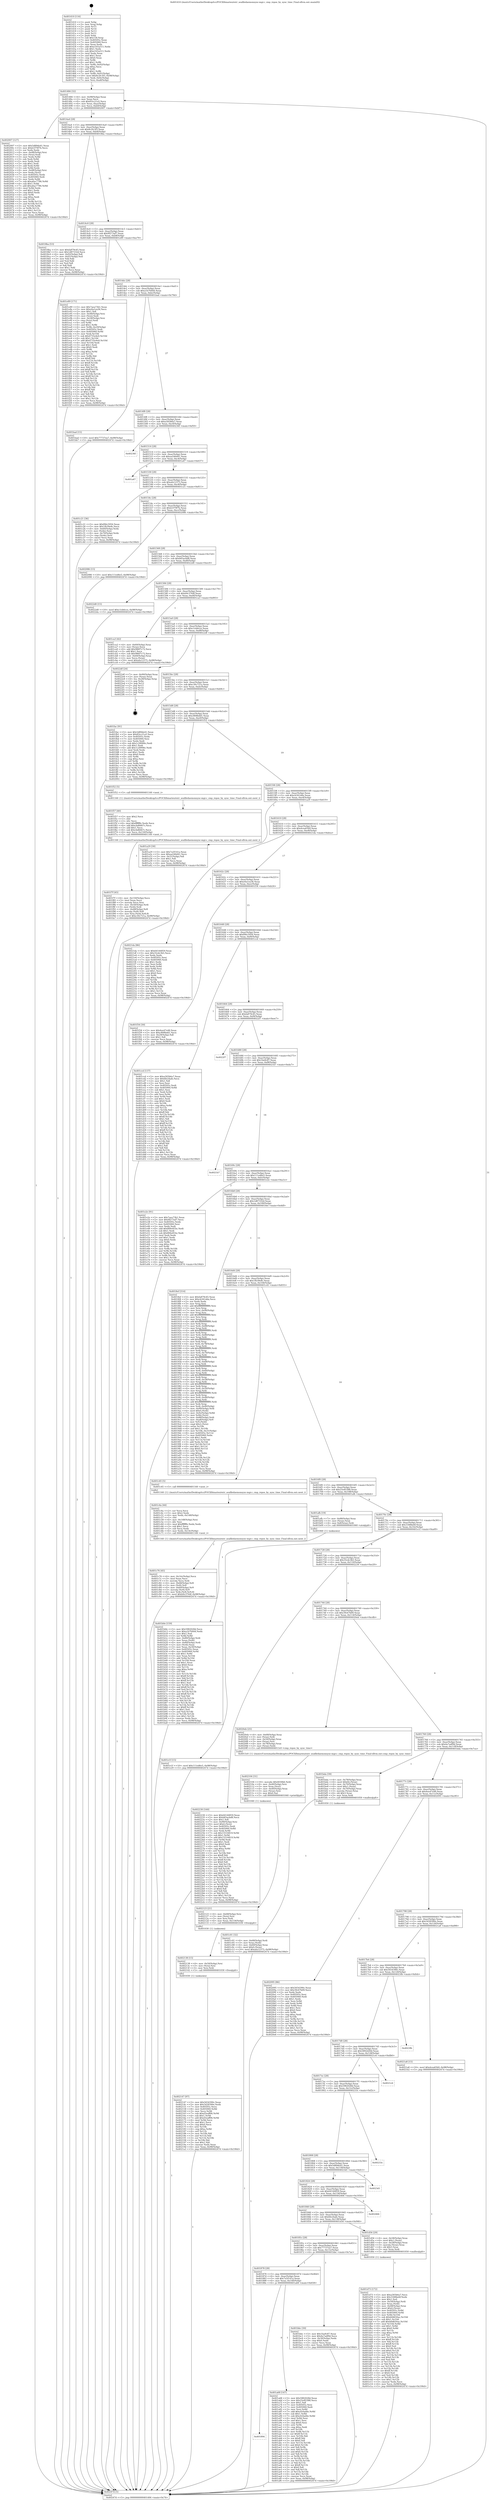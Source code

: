 digraph "0x401410" {
  label = "0x401410 (/mnt/c/Users/mathe/Desktop/tcc/POCII/binaries/extr_seafiledaemonsync-mgr.c_cmp_repos_by_sync_time_Final-ollvm.out::main(0))"
  labelloc = "t"
  node[shape=record]

  Entry [label="",width=0.3,height=0.3,shape=circle,fillcolor=black,style=filled]
  "0x401484" [label="{
     0x401484 [32]\l
     | [instrs]\l
     &nbsp;&nbsp;0x401484 \<+6\>: mov -0x98(%rbp),%eax\l
     &nbsp;&nbsp;0x40148a \<+2\>: mov %eax,%ecx\l
     &nbsp;&nbsp;0x40148c \<+6\>: sub $0x83cc21a5,%ecx\l
     &nbsp;&nbsp;0x401492 \<+6\>: mov %eax,-0xac(%rbp)\l
     &nbsp;&nbsp;0x401498 \<+6\>: mov %ecx,-0xb0(%rbp)\l
     &nbsp;&nbsp;0x40149e \<+6\>: je 0000000000402007 \<main+0xbf7\>\l
  }"]
  "0x402007" [label="{
     0x402007 [127]\l
     | [instrs]\l
     &nbsp;&nbsp;0x402007 \<+5\>: mov $0x5d89de41,%eax\l
     &nbsp;&nbsp;0x40200c \<+5\>: mov $0xb1f79f7b,%ecx\l
     &nbsp;&nbsp;0x402011 \<+2\>: xor %edx,%edx\l
     &nbsp;&nbsp;0x402013 \<+4\>: mov -0x48(%rbp),%rsi\l
     &nbsp;&nbsp;0x402017 \<+2\>: mov (%rsi),%edi\l
     &nbsp;&nbsp;0x402019 \<+3\>: mov %edx,%r8d\l
     &nbsp;&nbsp;0x40201c \<+3\>: sub %edi,%r8d\l
     &nbsp;&nbsp;0x40201f \<+2\>: mov %edx,%edi\l
     &nbsp;&nbsp;0x402021 \<+3\>: sub $0x1,%edi\l
     &nbsp;&nbsp;0x402024 \<+3\>: add %edi,%r8d\l
     &nbsp;&nbsp;0x402027 \<+3\>: sub %r8d,%edx\l
     &nbsp;&nbsp;0x40202a \<+4\>: mov -0x48(%rbp),%rsi\l
     &nbsp;&nbsp;0x40202e \<+2\>: mov %edx,(%rsi)\l
     &nbsp;&nbsp;0x402030 \<+7\>: mov 0x40505c,%edx\l
     &nbsp;&nbsp;0x402037 \<+7\>: mov 0x405060,%edi\l
     &nbsp;&nbsp;0x40203e \<+3\>: mov %edx,%r8d\l
     &nbsp;&nbsp;0x402041 \<+7\>: sub $0xa6ac7786,%r8d\l
     &nbsp;&nbsp;0x402048 \<+4\>: sub $0x1,%r8d\l
     &nbsp;&nbsp;0x40204c \<+7\>: add $0xa6ac7786,%r8d\l
     &nbsp;&nbsp;0x402053 \<+4\>: imul %r8d,%edx\l
     &nbsp;&nbsp;0x402057 \<+3\>: and $0x1,%edx\l
     &nbsp;&nbsp;0x40205a \<+3\>: cmp $0x0,%edx\l
     &nbsp;&nbsp;0x40205d \<+4\>: sete %r9b\l
     &nbsp;&nbsp;0x402061 \<+3\>: cmp $0xa,%edi\l
     &nbsp;&nbsp;0x402064 \<+4\>: setl %r10b\l
     &nbsp;&nbsp;0x402068 \<+3\>: mov %r9b,%r11b\l
     &nbsp;&nbsp;0x40206b \<+3\>: and %r10b,%r11b\l
     &nbsp;&nbsp;0x40206e \<+3\>: xor %r10b,%r9b\l
     &nbsp;&nbsp;0x402071 \<+3\>: or %r9b,%r11b\l
     &nbsp;&nbsp;0x402074 \<+4\>: test $0x1,%r11b\l
     &nbsp;&nbsp;0x402078 \<+3\>: cmovne %ecx,%eax\l
     &nbsp;&nbsp;0x40207b \<+6\>: mov %eax,-0x98(%rbp)\l
     &nbsp;&nbsp;0x402081 \<+5\>: jmp 000000000040247d \<main+0x106d\>\l
  }"]
  "0x4014a4" [label="{
     0x4014a4 [28]\l
     | [instrs]\l
     &nbsp;&nbsp;0x4014a4 \<+5\>: jmp 00000000004014a9 \<main+0x99\>\l
     &nbsp;&nbsp;0x4014a9 \<+6\>: mov -0xac(%rbp),%eax\l
     &nbsp;&nbsp;0x4014af \<+5\>: sub $0x8c2fc3f3,%eax\l
     &nbsp;&nbsp;0x4014b4 \<+6\>: mov %eax,-0xb4(%rbp)\l
     &nbsp;&nbsp;0x4014ba \<+6\>: je 00000000004018ba \<main+0x4aa\>\l
  }"]
  Exit [label="",width=0.3,height=0.3,shape=circle,fillcolor=black,style=filled,peripheries=2]
  "0x4018ba" [label="{
     0x4018ba [53]\l
     | [instrs]\l
     &nbsp;&nbsp;0x4018ba \<+5\>: mov $0xfa879c45,%eax\l
     &nbsp;&nbsp;0x4018bf \<+5\>: mov $0x1d87332d,%ecx\l
     &nbsp;&nbsp;0x4018c4 \<+6\>: mov -0x92(%rbp),%dl\l
     &nbsp;&nbsp;0x4018ca \<+7\>: mov -0x91(%rbp),%sil\l
     &nbsp;&nbsp;0x4018d1 \<+3\>: mov %dl,%dil\l
     &nbsp;&nbsp;0x4018d4 \<+3\>: and %sil,%dil\l
     &nbsp;&nbsp;0x4018d7 \<+3\>: xor %sil,%dl\l
     &nbsp;&nbsp;0x4018da \<+3\>: or %dl,%dil\l
     &nbsp;&nbsp;0x4018dd \<+4\>: test $0x1,%dil\l
     &nbsp;&nbsp;0x4018e1 \<+3\>: cmovne %ecx,%eax\l
     &nbsp;&nbsp;0x4018e4 \<+6\>: mov %eax,-0x98(%rbp)\l
     &nbsp;&nbsp;0x4018ea \<+5\>: jmp 000000000040247d \<main+0x106d\>\l
  }"]
  "0x4014c0" [label="{
     0x4014c0 [28]\l
     | [instrs]\l
     &nbsp;&nbsp;0x4014c0 \<+5\>: jmp 00000000004014c5 \<main+0xb5\>\l
     &nbsp;&nbsp;0x4014c5 \<+6\>: mov -0xac(%rbp),%eax\l
     &nbsp;&nbsp;0x4014cb \<+5\>: sub $0x9f273af7,%eax\l
     &nbsp;&nbsp;0x4014d0 \<+6\>: mov %eax,-0xb8(%rbp)\l
     &nbsp;&nbsp;0x4014d6 \<+6\>: je 0000000000401e89 \<main+0xa79\>\l
  }"]
  "0x40247d" [label="{
     0x40247d [5]\l
     | [instrs]\l
     &nbsp;&nbsp;0x40247d \<+5\>: jmp 0000000000401484 \<main+0x74\>\l
  }"]
  "0x401410" [label="{
     0x401410 [116]\l
     | [instrs]\l
     &nbsp;&nbsp;0x401410 \<+1\>: push %rbp\l
     &nbsp;&nbsp;0x401411 \<+3\>: mov %rsp,%rbp\l
     &nbsp;&nbsp;0x401414 \<+2\>: push %r15\l
     &nbsp;&nbsp;0x401416 \<+2\>: push %r14\l
     &nbsp;&nbsp;0x401418 \<+2\>: push %r13\l
     &nbsp;&nbsp;0x40141a \<+2\>: push %r12\l
     &nbsp;&nbsp;0x40141c \<+1\>: push %rbx\l
     &nbsp;&nbsp;0x40141d \<+7\>: sub $0x158,%rsp\l
     &nbsp;&nbsp;0x401424 \<+7\>: mov 0x40505c,%eax\l
     &nbsp;&nbsp;0x40142b \<+7\>: mov 0x405060,%ecx\l
     &nbsp;&nbsp;0x401432 \<+2\>: mov %eax,%edx\l
     &nbsp;&nbsp;0x401434 \<+6\>: add $0xe165a511,%edx\l
     &nbsp;&nbsp;0x40143a \<+3\>: sub $0x1,%edx\l
     &nbsp;&nbsp;0x40143d \<+6\>: sub $0xe165a511,%edx\l
     &nbsp;&nbsp;0x401443 \<+3\>: imul %edx,%eax\l
     &nbsp;&nbsp;0x401446 \<+3\>: and $0x1,%eax\l
     &nbsp;&nbsp;0x401449 \<+3\>: cmp $0x0,%eax\l
     &nbsp;&nbsp;0x40144c \<+4\>: sete %r8b\l
     &nbsp;&nbsp;0x401450 \<+4\>: and $0x1,%r8b\l
     &nbsp;&nbsp;0x401454 \<+7\>: mov %r8b,-0x92(%rbp)\l
     &nbsp;&nbsp;0x40145b \<+3\>: cmp $0xa,%ecx\l
     &nbsp;&nbsp;0x40145e \<+4\>: setl %r8b\l
     &nbsp;&nbsp;0x401462 \<+4\>: and $0x1,%r8b\l
     &nbsp;&nbsp;0x401466 \<+7\>: mov %r8b,-0x91(%rbp)\l
     &nbsp;&nbsp;0x40146d \<+10\>: movl $0x8c2fc3f3,-0x98(%rbp)\l
     &nbsp;&nbsp;0x401477 \<+6\>: mov %edi,-0x9c(%rbp)\l
     &nbsp;&nbsp;0x40147d \<+7\>: mov %rsi,-0xa8(%rbp)\l
  }"]
  "0x402147" [label="{
     0x402147 [97]\l
     | [instrs]\l
     &nbsp;&nbsp;0x402147 \<+5\>: mov $0x5654390c,%eax\l
     &nbsp;&nbsp;0x40214c \<+5\>: mov $0x5428390e,%edx\l
     &nbsp;&nbsp;0x402151 \<+7\>: mov 0x40505c,%ecx\l
     &nbsp;&nbsp;0x402158 \<+8\>: mov 0x405060,%r8d\l
     &nbsp;&nbsp;0x402160 \<+3\>: mov %ecx,%r9d\l
     &nbsp;&nbsp;0x402163 \<+7\>: sub $0xd3eaff06,%r9d\l
     &nbsp;&nbsp;0x40216a \<+4\>: sub $0x1,%r9d\l
     &nbsp;&nbsp;0x40216e \<+7\>: add $0xd3eaff06,%r9d\l
     &nbsp;&nbsp;0x402175 \<+4\>: imul %r9d,%ecx\l
     &nbsp;&nbsp;0x402179 \<+3\>: and $0x1,%ecx\l
     &nbsp;&nbsp;0x40217c \<+3\>: cmp $0x0,%ecx\l
     &nbsp;&nbsp;0x40217f \<+4\>: sete %r10b\l
     &nbsp;&nbsp;0x402183 \<+4\>: cmp $0xa,%r8d\l
     &nbsp;&nbsp;0x402187 \<+4\>: setl %r11b\l
     &nbsp;&nbsp;0x40218b \<+3\>: mov %r10b,%bl\l
     &nbsp;&nbsp;0x40218e \<+3\>: and %r11b,%bl\l
     &nbsp;&nbsp;0x402191 \<+3\>: xor %r11b,%r10b\l
     &nbsp;&nbsp;0x402194 \<+3\>: or %r10b,%bl\l
     &nbsp;&nbsp;0x402197 \<+3\>: test $0x1,%bl\l
     &nbsp;&nbsp;0x40219a \<+3\>: cmovne %edx,%eax\l
     &nbsp;&nbsp;0x40219d \<+6\>: mov %eax,-0x98(%rbp)\l
     &nbsp;&nbsp;0x4021a3 \<+5\>: jmp 000000000040247d \<main+0x106d\>\l
  }"]
  "0x401e89" [label="{
     0x401e89 [171]\l
     | [instrs]\l
     &nbsp;&nbsp;0x401e89 \<+5\>: mov $0x7aea73b1,%eax\l
     &nbsp;&nbsp;0x401e8e \<+5\>: mov $0xe0a1ea36,%ecx\l
     &nbsp;&nbsp;0x401e93 \<+2\>: mov $0x1,%dl\l
     &nbsp;&nbsp;0x401e95 \<+4\>: mov -0x48(%rbp),%rsi\l
     &nbsp;&nbsp;0x401e99 \<+2\>: mov (%rsi),%edi\l
     &nbsp;&nbsp;0x401e9b \<+4\>: mov -0x58(%rbp),%rsi\l
     &nbsp;&nbsp;0x401e9f \<+2\>: cmp (%rsi),%edi\l
     &nbsp;&nbsp;0x401ea1 \<+4\>: setl %r8b\l
     &nbsp;&nbsp;0x401ea5 \<+4\>: and $0x1,%r8b\l
     &nbsp;&nbsp;0x401ea9 \<+4\>: mov %r8b,-0x29(%rbp)\l
     &nbsp;&nbsp;0x401ead \<+7\>: mov 0x40505c,%edi\l
     &nbsp;&nbsp;0x401eb4 \<+8\>: mov 0x405060,%r9d\l
     &nbsp;&nbsp;0x401ebc \<+3\>: mov %edi,%r10d\l
     &nbsp;&nbsp;0x401ebf \<+7\>: sub $0x4735e4e0,%r10d\l
     &nbsp;&nbsp;0x401ec6 \<+4\>: sub $0x1,%r10d\l
     &nbsp;&nbsp;0x401eca \<+7\>: add $0x4735e4e0,%r10d\l
     &nbsp;&nbsp;0x401ed1 \<+4\>: imul %r10d,%edi\l
     &nbsp;&nbsp;0x401ed5 \<+3\>: and $0x1,%edi\l
     &nbsp;&nbsp;0x401ed8 \<+3\>: cmp $0x0,%edi\l
     &nbsp;&nbsp;0x401edb \<+4\>: sete %r8b\l
     &nbsp;&nbsp;0x401edf \<+4\>: cmp $0xa,%r9d\l
     &nbsp;&nbsp;0x401ee3 \<+4\>: setl %r11b\l
     &nbsp;&nbsp;0x401ee7 \<+3\>: mov %r8b,%bl\l
     &nbsp;&nbsp;0x401eea \<+3\>: xor $0xff,%bl\l
     &nbsp;&nbsp;0x401eed \<+3\>: mov %r11b,%r14b\l
     &nbsp;&nbsp;0x401ef0 \<+4\>: xor $0xff,%r14b\l
     &nbsp;&nbsp;0x401ef4 \<+3\>: xor $0x1,%dl\l
     &nbsp;&nbsp;0x401ef7 \<+3\>: mov %bl,%r15b\l
     &nbsp;&nbsp;0x401efa \<+4\>: and $0xff,%r15b\l
     &nbsp;&nbsp;0x401efe \<+3\>: and %dl,%r8b\l
     &nbsp;&nbsp;0x401f01 \<+3\>: mov %r14b,%r12b\l
     &nbsp;&nbsp;0x401f04 \<+4\>: and $0xff,%r12b\l
     &nbsp;&nbsp;0x401f08 \<+3\>: and %dl,%r11b\l
     &nbsp;&nbsp;0x401f0b \<+3\>: or %r8b,%r15b\l
     &nbsp;&nbsp;0x401f0e \<+3\>: or %r11b,%r12b\l
     &nbsp;&nbsp;0x401f11 \<+3\>: xor %r12b,%r15b\l
     &nbsp;&nbsp;0x401f14 \<+3\>: or %r14b,%bl\l
     &nbsp;&nbsp;0x401f17 \<+3\>: xor $0xff,%bl\l
     &nbsp;&nbsp;0x401f1a \<+3\>: or $0x1,%dl\l
     &nbsp;&nbsp;0x401f1d \<+2\>: and %dl,%bl\l
     &nbsp;&nbsp;0x401f1f \<+3\>: or %bl,%r15b\l
     &nbsp;&nbsp;0x401f22 \<+4\>: test $0x1,%r15b\l
     &nbsp;&nbsp;0x401f26 \<+3\>: cmovne %ecx,%eax\l
     &nbsp;&nbsp;0x401f29 \<+6\>: mov %eax,-0x98(%rbp)\l
     &nbsp;&nbsp;0x401f2f \<+5\>: jmp 000000000040247d \<main+0x106d\>\l
  }"]
  "0x4014dc" [label="{
     0x4014dc [28]\l
     | [instrs]\l
     &nbsp;&nbsp;0x4014dc \<+5\>: jmp 00000000004014e1 \<main+0xd1\>\l
     &nbsp;&nbsp;0x4014e1 \<+6\>: mov -0xac(%rbp),%eax\l
     &nbsp;&nbsp;0x4014e7 \<+5\>: sub $0xa1b76444,%eax\l
     &nbsp;&nbsp;0x4014ec \<+6\>: mov %eax,-0xbc(%rbp)\l
     &nbsp;&nbsp;0x4014f2 \<+6\>: je 0000000000401bad \<main+0x79d\>\l
  }"]
  "0x402138" [label="{
     0x402138 [15]\l
     | [instrs]\l
     &nbsp;&nbsp;0x402138 \<+4\>: mov -0x50(%rbp),%rsi\l
     &nbsp;&nbsp;0x40213c \<+3\>: mov (%rsi),%rsi\l
     &nbsp;&nbsp;0x40213f \<+3\>: mov %rsi,%rdi\l
     &nbsp;&nbsp;0x402142 \<+5\>: call 0000000000401030 \<free@plt\>\l
     | [calls]\l
     &nbsp;&nbsp;0x401030 \{1\} (unknown)\l
  }"]
  "0x401bad" [label="{
     0x401bad [15]\l
     | [instrs]\l
     &nbsp;&nbsp;0x401bad \<+10\>: movl $0x77737ea7,-0x98(%rbp)\l
     &nbsp;&nbsp;0x401bb7 \<+5\>: jmp 000000000040247d \<main+0x106d\>\l
  }"]
  "0x4014f8" [label="{
     0x4014f8 [28]\l
     | [instrs]\l
     &nbsp;&nbsp;0x4014f8 \<+5\>: jmp 00000000004014fd \<main+0xed\>\l
     &nbsp;&nbsp;0x4014fd \<+6\>: mov -0xac(%rbp),%eax\l
     &nbsp;&nbsp;0x401503 \<+5\>: sub $0xa583b6a7,%eax\l
     &nbsp;&nbsp;0x401508 \<+6\>: mov %eax,-0xc0(%rbp)\l
     &nbsp;&nbsp;0x40150e \<+6\>: je 000000000040236f \<main+0xf5f\>\l
  }"]
  "0x402123" [label="{
     0x402123 [21]\l
     | [instrs]\l
     &nbsp;&nbsp;0x402123 \<+4\>: mov -0x68(%rbp),%rsi\l
     &nbsp;&nbsp;0x402127 \<+3\>: mov (%rsi),%rsi\l
     &nbsp;&nbsp;0x40212a \<+3\>: mov %rsi,%rdi\l
     &nbsp;&nbsp;0x40212d \<+6\>: mov %eax,-0x154(%rbp)\l
     &nbsp;&nbsp;0x402133 \<+5\>: call 0000000000401030 \<free@plt\>\l
     | [calls]\l
     &nbsp;&nbsp;0x401030 \{1\} (unknown)\l
  }"]
  "0x40236f" [label="{
     0x40236f\l
  }", style=dashed]
  "0x401514" [label="{
     0x401514 [28]\l
     | [instrs]\l
     &nbsp;&nbsp;0x401514 \<+5\>: jmp 0000000000401519 \<main+0x109\>\l
     &nbsp;&nbsp;0x401519 \<+6\>: mov -0xac(%rbp),%eax\l
     &nbsp;&nbsp;0x40151f \<+5\>: sub $0xaa546d41,%eax\l
     &nbsp;&nbsp;0x401524 \<+6\>: mov %eax,-0xc4(%rbp)\l
     &nbsp;&nbsp;0x40152a \<+6\>: je 0000000000401a47 \<main+0x637\>\l
  }"]
  "0x402104" [label="{
     0x402104 [31]\l
     | [instrs]\l
     &nbsp;&nbsp;0x402104 \<+10\>: movabs $0x4030b6,%rdi\l
     &nbsp;&nbsp;0x40210e \<+4\>: mov -0x40(%rbp),%rsi\l
     &nbsp;&nbsp;0x402112 \<+3\>: mov %rax,(%rsi)\l
     &nbsp;&nbsp;0x402115 \<+4\>: mov -0x40(%rbp),%rax\l
     &nbsp;&nbsp;0x402119 \<+3\>: mov (%rax),%rsi\l
     &nbsp;&nbsp;0x40211c \<+2\>: mov $0x0,%al\l
     &nbsp;&nbsp;0x40211e \<+5\>: call 0000000000401040 \<printf@plt\>\l
     | [calls]\l
     &nbsp;&nbsp;0x401040 \{1\} (unknown)\l
  }"]
  "0x401a47" [label="{
     0x401a47\l
  }", style=dashed]
  "0x401530" [label="{
     0x401530 [28]\l
     | [instrs]\l
     &nbsp;&nbsp;0x401530 \<+5\>: jmp 0000000000401535 \<main+0x125\>\l
     &nbsp;&nbsp;0x401535 \<+6\>: mov -0xac(%rbp),%eax\l
     &nbsp;&nbsp;0x40153b \<+5\>: sub $0xafa12375,%eax\l
     &nbsp;&nbsp;0x401540 \<+6\>: mov %eax,-0xc8(%rbp)\l
     &nbsp;&nbsp;0x401546 \<+6\>: je 0000000000401c21 \<main+0x811\>\l
  }"]
  "0x401f7f" [label="{
     0x401f7f [45]\l
     | [instrs]\l
     &nbsp;&nbsp;0x401f7f \<+6\>: mov -0x150(%rbp),%ecx\l
     &nbsp;&nbsp;0x401f85 \<+3\>: imul %eax,%ecx\l
     &nbsp;&nbsp;0x401f88 \<+3\>: movslq %ecx,%rsi\l
     &nbsp;&nbsp;0x401f8b \<+4\>: mov -0x50(%rbp),%rdi\l
     &nbsp;&nbsp;0x401f8f \<+3\>: mov (%rdi),%rdi\l
     &nbsp;&nbsp;0x401f92 \<+4\>: mov -0x48(%rbp),%r8\l
     &nbsp;&nbsp;0x401f96 \<+3\>: movslq (%r8),%r8\l
     &nbsp;&nbsp;0x401f99 \<+4\>: mov %rsi,(%rdi,%r8,8)\l
     &nbsp;&nbsp;0x401f9d \<+10\>: movl $0xc30c721a,-0x98(%rbp)\l
     &nbsp;&nbsp;0x401fa7 \<+5\>: jmp 000000000040247d \<main+0x106d\>\l
  }"]
  "0x401c21" [label="{
     0x401c21 [36]\l
     | [instrs]\l
     &nbsp;&nbsp;0x401c21 \<+5\>: mov $0xf06c5956,%eax\l
     &nbsp;&nbsp;0x401c26 \<+5\>: mov $0x1fb39e8c,%ecx\l
     &nbsp;&nbsp;0x401c2b \<+4\>: mov -0x60(%rbp),%rdx\l
     &nbsp;&nbsp;0x401c2f \<+2\>: mov (%rdx),%esi\l
     &nbsp;&nbsp;0x401c31 \<+4\>: mov -0x70(%rbp),%rdx\l
     &nbsp;&nbsp;0x401c35 \<+2\>: cmp (%rdx),%esi\l
     &nbsp;&nbsp;0x401c37 \<+3\>: cmovl %ecx,%eax\l
     &nbsp;&nbsp;0x401c3a \<+6\>: mov %eax,-0x98(%rbp)\l
     &nbsp;&nbsp;0x401c40 \<+5\>: jmp 000000000040247d \<main+0x106d\>\l
  }"]
  "0x40154c" [label="{
     0x40154c [28]\l
     | [instrs]\l
     &nbsp;&nbsp;0x40154c \<+5\>: jmp 0000000000401551 \<main+0x141\>\l
     &nbsp;&nbsp;0x401551 \<+6\>: mov -0xac(%rbp),%eax\l
     &nbsp;&nbsp;0x401557 \<+5\>: sub $0xb1f79f7b,%eax\l
     &nbsp;&nbsp;0x40155c \<+6\>: mov %eax,-0xcc(%rbp)\l
     &nbsp;&nbsp;0x401562 \<+6\>: je 0000000000402086 \<main+0xc76\>\l
  }"]
  "0x401f57" [label="{
     0x401f57 [40]\l
     | [instrs]\l
     &nbsp;&nbsp;0x401f57 \<+5\>: mov $0x2,%ecx\l
     &nbsp;&nbsp;0x401f5c \<+1\>: cltd\l
     &nbsp;&nbsp;0x401f5d \<+2\>: idiv %ecx\l
     &nbsp;&nbsp;0x401f5f \<+6\>: imul $0xfffffffe,%edx,%ecx\l
     &nbsp;&nbsp;0x401f65 \<+6\>: add $0xcbd6667c,%ecx\l
     &nbsp;&nbsp;0x401f6b \<+3\>: add $0x1,%ecx\l
     &nbsp;&nbsp;0x401f6e \<+6\>: sub $0xcbd6667c,%ecx\l
     &nbsp;&nbsp;0x401f74 \<+6\>: mov %ecx,-0x150(%rbp)\l
     &nbsp;&nbsp;0x401f7a \<+5\>: call 0000000000401160 \<next_i\>\l
     | [calls]\l
     &nbsp;&nbsp;0x401160 \{1\} (/mnt/c/Users/mathe/Desktop/tcc/POCII/binaries/extr_seafiledaemonsync-mgr.c_cmp_repos_by_sync_time_Final-ollvm.out::next_i)\l
  }"]
  "0x402086" [label="{
     0x402086 [15]\l
     | [instrs]\l
     &nbsp;&nbsp;0x402086 \<+10\>: movl $0x111ed6e5,-0x98(%rbp)\l
     &nbsp;&nbsp;0x402090 \<+5\>: jmp 000000000040247d \<main+0x106d\>\l
  }"]
  "0x401568" [label="{
     0x401568 [28]\l
     | [instrs]\l
     &nbsp;&nbsp;0x401568 \<+5\>: jmp 000000000040156d \<main+0x15d\>\l
     &nbsp;&nbsp;0x40156d \<+6\>: mov -0xac(%rbp),%eax\l
     &nbsp;&nbsp;0x401573 \<+5\>: sub $0xb83acbd8,%eax\l
     &nbsp;&nbsp;0x401578 \<+6\>: mov %eax,-0xd0(%rbp)\l
     &nbsp;&nbsp;0x40157e \<+6\>: je 00000000004022d0 \<main+0xec0\>\l
  }"]
  "0x401d73" [label="{
     0x401d73 [172]\l
     | [instrs]\l
     &nbsp;&nbsp;0x401d73 \<+5\>: mov $0xa583b6a7,%ecx\l
     &nbsp;&nbsp;0x401d78 \<+5\>: mov $0x3348be6f,%edx\l
     &nbsp;&nbsp;0x401d7d \<+3\>: mov $0x1,%sil\l
     &nbsp;&nbsp;0x401d80 \<+4\>: mov -0x50(%rbp),%rdi\l
     &nbsp;&nbsp;0x401d84 \<+3\>: mov %rax,(%rdi)\l
     &nbsp;&nbsp;0x401d87 \<+4\>: mov -0x48(%rbp),%rax\l
     &nbsp;&nbsp;0x401d8b \<+6\>: movl $0x0,(%rax)\l
     &nbsp;&nbsp;0x401d91 \<+8\>: mov 0x40505c,%r8d\l
     &nbsp;&nbsp;0x401d99 \<+8\>: mov 0x405060,%r9d\l
     &nbsp;&nbsp;0x401da1 \<+3\>: mov %r8d,%r10d\l
     &nbsp;&nbsp;0x401da4 \<+7\>: sub $0xb0d650ac,%r10d\l
     &nbsp;&nbsp;0x401dab \<+4\>: sub $0x1,%r10d\l
     &nbsp;&nbsp;0x401daf \<+7\>: add $0xb0d650ac,%r10d\l
     &nbsp;&nbsp;0x401db6 \<+4\>: imul %r10d,%r8d\l
     &nbsp;&nbsp;0x401dba \<+4\>: and $0x1,%r8d\l
     &nbsp;&nbsp;0x401dbe \<+4\>: cmp $0x0,%r8d\l
     &nbsp;&nbsp;0x401dc2 \<+4\>: sete %r11b\l
     &nbsp;&nbsp;0x401dc6 \<+4\>: cmp $0xa,%r9d\l
     &nbsp;&nbsp;0x401dca \<+3\>: setl %bl\l
     &nbsp;&nbsp;0x401dcd \<+3\>: mov %r11b,%r14b\l
     &nbsp;&nbsp;0x401dd0 \<+4\>: xor $0xff,%r14b\l
     &nbsp;&nbsp;0x401dd4 \<+3\>: mov %bl,%r15b\l
     &nbsp;&nbsp;0x401dd7 \<+4\>: xor $0xff,%r15b\l
     &nbsp;&nbsp;0x401ddb \<+4\>: xor $0x0,%sil\l
     &nbsp;&nbsp;0x401ddf \<+3\>: mov %r14b,%r12b\l
     &nbsp;&nbsp;0x401de2 \<+4\>: and $0x0,%r12b\l
     &nbsp;&nbsp;0x401de6 \<+3\>: and %sil,%r11b\l
     &nbsp;&nbsp;0x401de9 \<+3\>: mov %r15b,%r13b\l
     &nbsp;&nbsp;0x401dec \<+4\>: and $0x0,%r13b\l
     &nbsp;&nbsp;0x401df0 \<+3\>: and %sil,%bl\l
     &nbsp;&nbsp;0x401df3 \<+3\>: or %r11b,%r12b\l
     &nbsp;&nbsp;0x401df6 \<+3\>: or %bl,%r13b\l
     &nbsp;&nbsp;0x401df9 \<+3\>: xor %r13b,%r12b\l
     &nbsp;&nbsp;0x401dfc \<+3\>: or %r15b,%r14b\l
     &nbsp;&nbsp;0x401dff \<+4\>: xor $0xff,%r14b\l
     &nbsp;&nbsp;0x401e03 \<+4\>: or $0x0,%sil\l
     &nbsp;&nbsp;0x401e07 \<+3\>: and %sil,%r14b\l
     &nbsp;&nbsp;0x401e0a \<+3\>: or %r14b,%r12b\l
     &nbsp;&nbsp;0x401e0d \<+4\>: test $0x1,%r12b\l
     &nbsp;&nbsp;0x401e11 \<+3\>: cmovne %edx,%ecx\l
     &nbsp;&nbsp;0x401e14 \<+6\>: mov %ecx,-0x98(%rbp)\l
     &nbsp;&nbsp;0x401e1a \<+5\>: jmp 000000000040247d \<main+0x106d\>\l
  }"]
  "0x4022d0" [label="{
     0x4022d0 [15]\l
     | [instrs]\l
     &nbsp;&nbsp;0x4022d0 \<+10\>: movl $0xc1eb6cce,-0x98(%rbp)\l
     &nbsp;&nbsp;0x4022da \<+5\>: jmp 000000000040247d \<main+0x106d\>\l
  }"]
  "0x401584" [label="{
     0x401584 [28]\l
     | [instrs]\l
     &nbsp;&nbsp;0x401584 \<+5\>: jmp 0000000000401589 \<main+0x179\>\l
     &nbsp;&nbsp;0x401589 \<+6\>: mov -0xac(%rbp),%eax\l
     &nbsp;&nbsp;0x40158f \<+5\>: sub $0xb9c3764f,%eax\l
     &nbsp;&nbsp;0x401594 \<+6\>: mov %eax,-0xd4(%rbp)\l
     &nbsp;&nbsp;0x40159a \<+6\>: je 0000000000401ca3 \<main+0x893\>\l
  }"]
  "0x401c76" [label="{
     0x401c76 [45]\l
     | [instrs]\l
     &nbsp;&nbsp;0x401c76 \<+6\>: mov -0x14c(%rbp),%ecx\l
     &nbsp;&nbsp;0x401c7c \<+3\>: imul %eax,%ecx\l
     &nbsp;&nbsp;0x401c7f \<+3\>: movslq %ecx,%rdi\l
     &nbsp;&nbsp;0x401c82 \<+4\>: mov -0x68(%rbp),%r8\l
     &nbsp;&nbsp;0x401c86 \<+3\>: mov (%r8),%r8\l
     &nbsp;&nbsp;0x401c89 \<+4\>: mov -0x60(%rbp),%r9\l
     &nbsp;&nbsp;0x401c8d \<+3\>: movslq (%r9),%r9\l
     &nbsp;&nbsp;0x401c90 \<+4\>: mov %rdi,(%r8,%r9,8)\l
     &nbsp;&nbsp;0x401c94 \<+10\>: movl $0xb9c3764f,-0x98(%rbp)\l
     &nbsp;&nbsp;0x401c9e \<+5\>: jmp 000000000040247d \<main+0x106d\>\l
  }"]
  "0x401ca3" [label="{
     0x401ca3 [42]\l
     | [instrs]\l
     &nbsp;&nbsp;0x401ca3 \<+4\>: mov -0x60(%rbp),%rax\l
     &nbsp;&nbsp;0x401ca7 \<+2\>: mov (%rax),%ecx\l
     &nbsp;&nbsp;0x401ca9 \<+6\>: add $0x986f7c72,%ecx\l
     &nbsp;&nbsp;0x401caf \<+3\>: add $0x1,%ecx\l
     &nbsp;&nbsp;0x401cb2 \<+6\>: sub $0x986f7c72,%ecx\l
     &nbsp;&nbsp;0x401cb8 \<+4\>: mov -0x60(%rbp),%rax\l
     &nbsp;&nbsp;0x401cbc \<+2\>: mov %ecx,(%rax)\l
     &nbsp;&nbsp;0x401cbe \<+10\>: movl $0xafa12375,-0x98(%rbp)\l
     &nbsp;&nbsp;0x401cc8 \<+5\>: jmp 000000000040247d \<main+0x106d\>\l
  }"]
  "0x4015a0" [label="{
     0x4015a0 [28]\l
     | [instrs]\l
     &nbsp;&nbsp;0x4015a0 \<+5\>: jmp 00000000004015a5 \<main+0x195\>\l
     &nbsp;&nbsp;0x4015a5 \<+6\>: mov -0xac(%rbp),%eax\l
     &nbsp;&nbsp;0x4015ab \<+5\>: sub $0xc1eb6cce,%eax\l
     &nbsp;&nbsp;0x4015b0 \<+6\>: mov %eax,-0xd8(%rbp)\l
     &nbsp;&nbsp;0x4015b6 \<+6\>: je 00000000004022df \<main+0xecf\>\l
  }"]
  "0x401c4a" [label="{
     0x401c4a [44]\l
     | [instrs]\l
     &nbsp;&nbsp;0x401c4a \<+2\>: xor %ecx,%ecx\l
     &nbsp;&nbsp;0x401c4c \<+5\>: mov $0x2,%edx\l
     &nbsp;&nbsp;0x401c51 \<+6\>: mov %edx,-0x148(%rbp)\l
     &nbsp;&nbsp;0x401c57 \<+1\>: cltd\l
     &nbsp;&nbsp;0x401c58 \<+6\>: mov -0x148(%rbp),%esi\l
     &nbsp;&nbsp;0x401c5e \<+2\>: idiv %esi\l
     &nbsp;&nbsp;0x401c60 \<+6\>: imul $0xfffffffe,%edx,%edx\l
     &nbsp;&nbsp;0x401c66 \<+3\>: sub $0x1,%ecx\l
     &nbsp;&nbsp;0x401c69 \<+2\>: sub %ecx,%edx\l
     &nbsp;&nbsp;0x401c6b \<+6\>: mov %edx,-0x14c(%rbp)\l
     &nbsp;&nbsp;0x401c71 \<+5\>: call 0000000000401160 \<next_i\>\l
     | [calls]\l
     &nbsp;&nbsp;0x401160 \{1\} (/mnt/c/Users/mathe/Desktop/tcc/POCII/binaries/extr_seafiledaemonsync-mgr.c_cmp_repos_by_sync_time_Final-ollvm.out::next_i)\l
  }"]
  "0x4022df" [label="{
     0x4022df [24]\l
     | [instrs]\l
     &nbsp;&nbsp;0x4022df \<+7\>: mov -0x90(%rbp),%rax\l
     &nbsp;&nbsp;0x4022e6 \<+2\>: mov (%rax),%eax\l
     &nbsp;&nbsp;0x4022e8 \<+4\>: lea -0x28(%rbp),%rsp\l
     &nbsp;&nbsp;0x4022ec \<+1\>: pop %rbx\l
     &nbsp;&nbsp;0x4022ed \<+2\>: pop %r12\l
     &nbsp;&nbsp;0x4022ef \<+2\>: pop %r13\l
     &nbsp;&nbsp;0x4022f1 \<+2\>: pop %r14\l
     &nbsp;&nbsp;0x4022f3 \<+2\>: pop %r15\l
     &nbsp;&nbsp;0x4022f5 \<+1\>: pop %rbp\l
     &nbsp;&nbsp;0x4022f6 \<+1\>: ret\l
  }"]
  "0x4015bc" [label="{
     0x4015bc [28]\l
     | [instrs]\l
     &nbsp;&nbsp;0x4015bc \<+5\>: jmp 00000000004015c1 \<main+0x1b1\>\l
     &nbsp;&nbsp;0x4015c1 \<+6\>: mov -0xac(%rbp),%eax\l
     &nbsp;&nbsp;0x4015c7 \<+5\>: sub $0xc30c721a,%eax\l
     &nbsp;&nbsp;0x4015cc \<+6\>: mov %eax,-0xdc(%rbp)\l
     &nbsp;&nbsp;0x4015d2 \<+6\>: je 0000000000401fac \<main+0xb9c\>\l
  }"]
  "0x401c01" [label="{
     0x401c01 [32]\l
     | [instrs]\l
     &nbsp;&nbsp;0x401c01 \<+4\>: mov -0x68(%rbp),%rdi\l
     &nbsp;&nbsp;0x401c05 \<+3\>: mov %rax,(%rdi)\l
     &nbsp;&nbsp;0x401c08 \<+4\>: mov -0x60(%rbp),%rax\l
     &nbsp;&nbsp;0x401c0c \<+6\>: movl $0x0,(%rax)\l
     &nbsp;&nbsp;0x401c12 \<+10\>: movl $0xafa12375,-0x98(%rbp)\l
     &nbsp;&nbsp;0x401c1c \<+5\>: jmp 000000000040247d \<main+0x106d\>\l
  }"]
  "0x401fac" [label="{
     0x401fac [91]\l
     | [instrs]\l
     &nbsp;&nbsp;0x401fac \<+5\>: mov $0x5d89de41,%eax\l
     &nbsp;&nbsp;0x401fb1 \<+5\>: mov $0x83cc21a5,%ecx\l
     &nbsp;&nbsp;0x401fb6 \<+7\>: mov 0x40505c,%edx\l
     &nbsp;&nbsp;0x401fbd \<+7\>: mov 0x405060,%esi\l
     &nbsp;&nbsp;0x401fc4 \<+2\>: mov %edx,%edi\l
     &nbsp;&nbsp;0x401fc6 \<+6\>: sub $0x1c28906c,%edi\l
     &nbsp;&nbsp;0x401fcc \<+3\>: sub $0x1,%edi\l
     &nbsp;&nbsp;0x401fcf \<+6\>: add $0x1c28906c,%edi\l
     &nbsp;&nbsp;0x401fd5 \<+3\>: imul %edi,%edx\l
     &nbsp;&nbsp;0x401fd8 \<+3\>: and $0x1,%edx\l
     &nbsp;&nbsp;0x401fdb \<+3\>: cmp $0x0,%edx\l
     &nbsp;&nbsp;0x401fde \<+4\>: sete %r8b\l
     &nbsp;&nbsp;0x401fe2 \<+3\>: cmp $0xa,%esi\l
     &nbsp;&nbsp;0x401fe5 \<+4\>: setl %r9b\l
     &nbsp;&nbsp;0x401fe9 \<+3\>: mov %r8b,%r10b\l
     &nbsp;&nbsp;0x401fec \<+3\>: and %r9b,%r10b\l
     &nbsp;&nbsp;0x401fef \<+3\>: xor %r9b,%r8b\l
     &nbsp;&nbsp;0x401ff2 \<+3\>: or %r8b,%r10b\l
     &nbsp;&nbsp;0x401ff5 \<+4\>: test $0x1,%r10b\l
     &nbsp;&nbsp;0x401ff9 \<+3\>: cmovne %ecx,%eax\l
     &nbsp;&nbsp;0x401ffc \<+6\>: mov %eax,-0x98(%rbp)\l
     &nbsp;&nbsp;0x402002 \<+5\>: jmp 000000000040247d \<main+0x106d\>\l
  }"]
  "0x4015d8" [label="{
     0x4015d8 [28]\l
     | [instrs]\l
     &nbsp;&nbsp;0x4015d8 \<+5\>: jmp 00000000004015dd \<main+0x1cd\>\l
     &nbsp;&nbsp;0x4015dd \<+6\>: mov -0xac(%rbp),%eax\l
     &nbsp;&nbsp;0x4015e3 \<+5\>: sub $0xc808bdd1,%eax\l
     &nbsp;&nbsp;0x4015e8 \<+6\>: mov %eax,-0xe0(%rbp)\l
     &nbsp;&nbsp;0x4015ee \<+6\>: je 0000000000401f52 \<main+0xb42\>\l
  }"]
  "0x401b0e" [label="{
     0x401b0e [159]\l
     | [instrs]\l
     &nbsp;&nbsp;0x401b0e \<+5\>: mov $0x5982028d,%ecx\l
     &nbsp;&nbsp;0x401b13 \<+5\>: mov $0xa1b76444,%edx\l
     &nbsp;&nbsp;0x401b18 \<+3\>: mov $0x1,%sil\l
     &nbsp;&nbsp;0x401b1b \<+3\>: xor %r8d,%r8d\l
     &nbsp;&nbsp;0x401b1e \<+4\>: mov -0x80(%rbp),%rdi\l
     &nbsp;&nbsp;0x401b22 \<+2\>: mov %eax,(%rdi)\l
     &nbsp;&nbsp;0x401b24 \<+4\>: mov -0x80(%rbp),%rdi\l
     &nbsp;&nbsp;0x401b28 \<+2\>: mov (%rdi),%eax\l
     &nbsp;&nbsp;0x401b2a \<+3\>: mov %eax,-0x30(%rbp)\l
     &nbsp;&nbsp;0x401b2d \<+7\>: mov 0x40505c,%eax\l
     &nbsp;&nbsp;0x401b34 \<+8\>: mov 0x405060,%r9d\l
     &nbsp;&nbsp;0x401b3c \<+4\>: sub $0x1,%r8d\l
     &nbsp;&nbsp;0x401b40 \<+3\>: mov %eax,%r10d\l
     &nbsp;&nbsp;0x401b43 \<+3\>: add %r8d,%r10d\l
     &nbsp;&nbsp;0x401b46 \<+4\>: imul %r10d,%eax\l
     &nbsp;&nbsp;0x401b4a \<+3\>: and $0x1,%eax\l
     &nbsp;&nbsp;0x401b4d \<+3\>: cmp $0x0,%eax\l
     &nbsp;&nbsp;0x401b50 \<+4\>: sete %r11b\l
     &nbsp;&nbsp;0x401b54 \<+4\>: cmp $0xa,%r9d\l
     &nbsp;&nbsp;0x401b58 \<+3\>: setl %bl\l
     &nbsp;&nbsp;0x401b5b \<+3\>: mov %r11b,%r14b\l
     &nbsp;&nbsp;0x401b5e \<+4\>: xor $0xff,%r14b\l
     &nbsp;&nbsp;0x401b62 \<+3\>: mov %bl,%r15b\l
     &nbsp;&nbsp;0x401b65 \<+4\>: xor $0xff,%r15b\l
     &nbsp;&nbsp;0x401b69 \<+4\>: xor $0x1,%sil\l
     &nbsp;&nbsp;0x401b6d \<+3\>: mov %r14b,%r12b\l
     &nbsp;&nbsp;0x401b70 \<+4\>: and $0xff,%r12b\l
     &nbsp;&nbsp;0x401b74 \<+3\>: and %sil,%r11b\l
     &nbsp;&nbsp;0x401b77 \<+3\>: mov %r15b,%r13b\l
     &nbsp;&nbsp;0x401b7a \<+4\>: and $0xff,%r13b\l
     &nbsp;&nbsp;0x401b7e \<+3\>: and %sil,%bl\l
     &nbsp;&nbsp;0x401b81 \<+3\>: or %r11b,%r12b\l
     &nbsp;&nbsp;0x401b84 \<+3\>: or %bl,%r13b\l
     &nbsp;&nbsp;0x401b87 \<+3\>: xor %r13b,%r12b\l
     &nbsp;&nbsp;0x401b8a \<+3\>: or %r15b,%r14b\l
     &nbsp;&nbsp;0x401b8d \<+4\>: xor $0xff,%r14b\l
     &nbsp;&nbsp;0x401b91 \<+4\>: or $0x1,%sil\l
     &nbsp;&nbsp;0x401b95 \<+3\>: and %sil,%r14b\l
     &nbsp;&nbsp;0x401b98 \<+3\>: or %r14b,%r12b\l
     &nbsp;&nbsp;0x401b9b \<+4\>: test $0x1,%r12b\l
     &nbsp;&nbsp;0x401b9f \<+3\>: cmovne %edx,%ecx\l
     &nbsp;&nbsp;0x401ba2 \<+6\>: mov %ecx,-0x98(%rbp)\l
     &nbsp;&nbsp;0x401ba8 \<+5\>: jmp 000000000040247d \<main+0x106d\>\l
  }"]
  "0x401f52" [label="{
     0x401f52 [5]\l
     | [instrs]\l
     &nbsp;&nbsp;0x401f52 \<+5\>: call 0000000000401160 \<next_i\>\l
     | [calls]\l
     &nbsp;&nbsp;0x401160 \{1\} (/mnt/c/Users/mathe/Desktop/tcc/POCII/binaries/extr_seafiledaemonsync-mgr.c_cmp_repos_by_sync_time_Final-ollvm.out::next_i)\l
  }"]
  "0x4015f4" [label="{
     0x4015f4 [28]\l
     | [instrs]\l
     &nbsp;&nbsp;0x4015f4 \<+5\>: jmp 00000000004015f9 \<main+0x1e9\>\l
     &nbsp;&nbsp;0x4015f9 \<+6\>: mov -0xac(%rbp),%eax\l
     &nbsp;&nbsp;0x4015ff \<+5\>: sub $0xcb341dda,%eax\l
     &nbsp;&nbsp;0x401604 \<+6\>: mov %eax,-0xe4(%rbp)\l
     &nbsp;&nbsp;0x40160a \<+6\>: je 0000000000401a29 \<main+0x619\>\l
  }"]
  "0x401894" [label="{
     0x401894\l
  }", style=dashed]
  "0x401a29" [label="{
     0x401a29 [30]\l
     | [instrs]\l
     &nbsp;&nbsp;0x401a29 \<+5\>: mov $0x7a5f141a,%eax\l
     &nbsp;&nbsp;0x401a2e \<+5\>: mov $0xaa546d41,%ecx\l
     &nbsp;&nbsp;0x401a33 \<+3\>: mov -0x31(%rbp),%dl\l
     &nbsp;&nbsp;0x401a36 \<+3\>: test $0x1,%dl\l
     &nbsp;&nbsp;0x401a39 \<+3\>: cmovne %ecx,%eax\l
     &nbsp;&nbsp;0x401a3c \<+6\>: mov %eax,-0x98(%rbp)\l
     &nbsp;&nbsp;0x401a42 \<+5\>: jmp 000000000040247d \<main+0x106d\>\l
  }"]
  "0x401610" [label="{
     0x401610 [28]\l
     | [instrs]\l
     &nbsp;&nbsp;0x401610 \<+5\>: jmp 0000000000401615 \<main+0x205\>\l
     &nbsp;&nbsp;0x401615 \<+6\>: mov -0xac(%rbp),%eax\l
     &nbsp;&nbsp;0x40161b \<+5\>: sub $0xdcea65b9,%eax\l
     &nbsp;&nbsp;0x401620 \<+6\>: mov %eax,-0xe8(%rbp)\l
     &nbsp;&nbsp;0x401626 \<+6\>: je 00000000004021da \<main+0xdca\>\l
  }"]
  "0x401a68" [label="{
     0x401a68 [147]\l
     | [instrs]\l
     &nbsp;&nbsp;0x401a68 \<+5\>: mov $0x5982028d,%eax\l
     &nbsp;&nbsp;0x401a6d \<+5\>: mov $0x25e85388,%ecx\l
     &nbsp;&nbsp;0x401a72 \<+2\>: mov $0x1,%dl\l
     &nbsp;&nbsp;0x401a74 \<+7\>: mov 0x40505c,%esi\l
     &nbsp;&nbsp;0x401a7b \<+7\>: mov 0x405060,%edi\l
     &nbsp;&nbsp;0x401a82 \<+3\>: mov %esi,%r8d\l
     &nbsp;&nbsp;0x401a85 \<+7\>: add $0xcfc0ad4e,%r8d\l
     &nbsp;&nbsp;0x401a8c \<+4\>: sub $0x1,%r8d\l
     &nbsp;&nbsp;0x401a90 \<+7\>: sub $0xcfc0ad4e,%r8d\l
     &nbsp;&nbsp;0x401a97 \<+4\>: imul %r8d,%esi\l
     &nbsp;&nbsp;0x401a9b \<+3\>: and $0x1,%esi\l
     &nbsp;&nbsp;0x401a9e \<+3\>: cmp $0x0,%esi\l
     &nbsp;&nbsp;0x401aa1 \<+4\>: sete %r9b\l
     &nbsp;&nbsp;0x401aa5 \<+3\>: cmp $0xa,%edi\l
     &nbsp;&nbsp;0x401aa8 \<+4\>: setl %r10b\l
     &nbsp;&nbsp;0x401aac \<+3\>: mov %r9b,%r11b\l
     &nbsp;&nbsp;0x401aaf \<+4\>: xor $0xff,%r11b\l
     &nbsp;&nbsp;0x401ab3 \<+3\>: mov %r10b,%bl\l
     &nbsp;&nbsp;0x401ab6 \<+3\>: xor $0xff,%bl\l
     &nbsp;&nbsp;0x401ab9 \<+3\>: xor $0x0,%dl\l
     &nbsp;&nbsp;0x401abc \<+3\>: mov %r11b,%r14b\l
     &nbsp;&nbsp;0x401abf \<+4\>: and $0x0,%r14b\l
     &nbsp;&nbsp;0x401ac3 \<+3\>: and %dl,%r9b\l
     &nbsp;&nbsp;0x401ac6 \<+3\>: mov %bl,%r15b\l
     &nbsp;&nbsp;0x401ac9 \<+4\>: and $0x0,%r15b\l
     &nbsp;&nbsp;0x401acd \<+3\>: and %dl,%r10b\l
     &nbsp;&nbsp;0x401ad0 \<+3\>: or %r9b,%r14b\l
     &nbsp;&nbsp;0x401ad3 \<+3\>: or %r10b,%r15b\l
     &nbsp;&nbsp;0x401ad6 \<+3\>: xor %r15b,%r14b\l
     &nbsp;&nbsp;0x401ad9 \<+3\>: or %bl,%r11b\l
     &nbsp;&nbsp;0x401adc \<+4\>: xor $0xff,%r11b\l
     &nbsp;&nbsp;0x401ae0 \<+3\>: or $0x0,%dl\l
     &nbsp;&nbsp;0x401ae3 \<+3\>: and %dl,%r11b\l
     &nbsp;&nbsp;0x401ae6 \<+3\>: or %r11b,%r14b\l
     &nbsp;&nbsp;0x401ae9 \<+4\>: test $0x1,%r14b\l
     &nbsp;&nbsp;0x401aed \<+3\>: cmovne %ecx,%eax\l
     &nbsp;&nbsp;0x401af0 \<+6\>: mov %eax,-0x98(%rbp)\l
     &nbsp;&nbsp;0x401af6 \<+5\>: jmp 000000000040247d \<main+0x106d\>\l
  }"]
  "0x4021da" [label="{
     0x4021da [86]\l
     | [instrs]\l
     &nbsp;&nbsp;0x4021da \<+5\>: mov $0x64144859,%eax\l
     &nbsp;&nbsp;0x4021df \<+5\>: mov $0x35cdc3b5,%ecx\l
     &nbsp;&nbsp;0x4021e4 \<+2\>: xor %edx,%edx\l
     &nbsp;&nbsp;0x4021e6 \<+7\>: mov 0x40505c,%esi\l
     &nbsp;&nbsp;0x4021ed \<+7\>: mov 0x405060,%edi\l
     &nbsp;&nbsp;0x4021f4 \<+3\>: sub $0x1,%edx\l
     &nbsp;&nbsp;0x4021f7 \<+3\>: mov %esi,%r8d\l
     &nbsp;&nbsp;0x4021fa \<+3\>: add %edx,%r8d\l
     &nbsp;&nbsp;0x4021fd \<+4\>: imul %r8d,%esi\l
     &nbsp;&nbsp;0x402201 \<+3\>: and $0x1,%esi\l
     &nbsp;&nbsp;0x402204 \<+3\>: cmp $0x0,%esi\l
     &nbsp;&nbsp;0x402207 \<+4\>: sete %r9b\l
     &nbsp;&nbsp;0x40220b \<+3\>: cmp $0xa,%edi\l
     &nbsp;&nbsp;0x40220e \<+4\>: setl %r10b\l
     &nbsp;&nbsp;0x402212 \<+3\>: mov %r9b,%r11b\l
     &nbsp;&nbsp;0x402215 \<+3\>: and %r10b,%r11b\l
     &nbsp;&nbsp;0x402218 \<+3\>: xor %r10b,%r9b\l
     &nbsp;&nbsp;0x40221b \<+3\>: or %r9b,%r11b\l
     &nbsp;&nbsp;0x40221e \<+4\>: test $0x1,%r11b\l
     &nbsp;&nbsp;0x402222 \<+3\>: cmovne %ecx,%eax\l
     &nbsp;&nbsp;0x402225 \<+6\>: mov %eax,-0x98(%rbp)\l
     &nbsp;&nbsp;0x40222b \<+5\>: jmp 000000000040247d \<main+0x106d\>\l
  }"]
  "0x40162c" [label="{
     0x40162c [28]\l
     | [instrs]\l
     &nbsp;&nbsp;0x40162c \<+5\>: jmp 0000000000401631 \<main+0x221\>\l
     &nbsp;&nbsp;0x401631 \<+6\>: mov -0xac(%rbp),%eax\l
     &nbsp;&nbsp;0x401637 \<+5\>: sub $0xe0a1ea36,%eax\l
     &nbsp;&nbsp;0x40163c \<+6\>: mov %eax,-0xec(%rbp)\l
     &nbsp;&nbsp;0x401642 \<+6\>: je 0000000000401f34 \<main+0xb24\>\l
  }"]
  "0x401878" [label="{
     0x401878 [28]\l
     | [instrs]\l
     &nbsp;&nbsp;0x401878 \<+5\>: jmp 000000000040187d \<main+0x46d\>\l
     &nbsp;&nbsp;0x40187d \<+6\>: mov -0xac(%rbp),%eax\l
     &nbsp;&nbsp;0x401883 \<+5\>: sub $0x7a5f141a,%eax\l
     &nbsp;&nbsp;0x401888 \<+6\>: mov %eax,-0x140(%rbp)\l
     &nbsp;&nbsp;0x40188e \<+6\>: je 0000000000401a68 \<main+0x658\>\l
  }"]
  "0x401f34" [label="{
     0x401f34 [30]\l
     | [instrs]\l
     &nbsp;&nbsp;0x401f34 \<+5\>: mov $0x4ee47e48,%eax\l
     &nbsp;&nbsp;0x401f39 \<+5\>: mov $0xc808bdd1,%ecx\l
     &nbsp;&nbsp;0x401f3e \<+3\>: mov -0x29(%rbp),%dl\l
     &nbsp;&nbsp;0x401f41 \<+3\>: test $0x1,%dl\l
     &nbsp;&nbsp;0x401f44 \<+3\>: cmovne %ecx,%eax\l
     &nbsp;&nbsp;0x401f47 \<+6\>: mov %eax,-0x98(%rbp)\l
     &nbsp;&nbsp;0x401f4d \<+5\>: jmp 000000000040247d \<main+0x106d\>\l
  }"]
  "0x401648" [label="{
     0x401648 [28]\l
     | [instrs]\l
     &nbsp;&nbsp;0x401648 \<+5\>: jmp 000000000040164d \<main+0x23d\>\l
     &nbsp;&nbsp;0x40164d \<+6\>: mov -0xac(%rbp),%eax\l
     &nbsp;&nbsp;0x401653 \<+5\>: sub $0xf06c5956,%eax\l
     &nbsp;&nbsp;0x401658 \<+6\>: mov %eax,-0xf0(%rbp)\l
     &nbsp;&nbsp;0x40165e \<+6\>: je 0000000000401ccd \<main+0x8bd\>\l
  }"]
  "0x401bbc" [label="{
     0x401bbc [30]\l
     | [instrs]\l
     &nbsp;&nbsp;0x401bbc \<+5\>: mov $0x1ba9c87,%eax\l
     &nbsp;&nbsp;0x401bc1 \<+5\>: mov $0x4a7adf9d,%ecx\l
     &nbsp;&nbsp;0x401bc6 \<+3\>: mov -0x30(%rbp),%edx\l
     &nbsp;&nbsp;0x401bc9 \<+3\>: cmp $0x0,%edx\l
     &nbsp;&nbsp;0x401bcc \<+3\>: cmove %ecx,%eax\l
     &nbsp;&nbsp;0x401bcf \<+6\>: mov %eax,-0x98(%rbp)\l
     &nbsp;&nbsp;0x401bd5 \<+5\>: jmp 000000000040247d \<main+0x106d\>\l
  }"]
  "0x401ccd" [label="{
     0x401ccd [137]\l
     | [instrs]\l
     &nbsp;&nbsp;0x401ccd \<+5\>: mov $0xa583b6a7,%eax\l
     &nbsp;&nbsp;0x401cd2 \<+5\>: mov $0x6fe24afe,%ecx\l
     &nbsp;&nbsp;0x401cd7 \<+2\>: mov $0x1,%dl\l
     &nbsp;&nbsp;0x401cd9 \<+2\>: xor %esi,%esi\l
     &nbsp;&nbsp;0x401cdb \<+7\>: mov 0x40505c,%edi\l
     &nbsp;&nbsp;0x401ce2 \<+8\>: mov 0x405060,%r8d\l
     &nbsp;&nbsp;0x401cea \<+3\>: sub $0x1,%esi\l
     &nbsp;&nbsp;0x401ced \<+3\>: mov %edi,%r9d\l
     &nbsp;&nbsp;0x401cf0 \<+3\>: add %esi,%r9d\l
     &nbsp;&nbsp;0x401cf3 \<+4\>: imul %r9d,%edi\l
     &nbsp;&nbsp;0x401cf7 \<+3\>: and $0x1,%edi\l
     &nbsp;&nbsp;0x401cfa \<+3\>: cmp $0x0,%edi\l
     &nbsp;&nbsp;0x401cfd \<+4\>: sete %r10b\l
     &nbsp;&nbsp;0x401d01 \<+4\>: cmp $0xa,%r8d\l
     &nbsp;&nbsp;0x401d05 \<+4\>: setl %r11b\l
     &nbsp;&nbsp;0x401d09 \<+3\>: mov %r10b,%bl\l
     &nbsp;&nbsp;0x401d0c \<+3\>: xor $0xff,%bl\l
     &nbsp;&nbsp;0x401d0f \<+3\>: mov %r11b,%r14b\l
     &nbsp;&nbsp;0x401d12 \<+4\>: xor $0xff,%r14b\l
     &nbsp;&nbsp;0x401d16 \<+3\>: xor $0x1,%dl\l
     &nbsp;&nbsp;0x401d19 \<+3\>: mov %bl,%r15b\l
     &nbsp;&nbsp;0x401d1c \<+4\>: and $0xff,%r15b\l
     &nbsp;&nbsp;0x401d20 \<+3\>: and %dl,%r10b\l
     &nbsp;&nbsp;0x401d23 \<+3\>: mov %r14b,%r12b\l
     &nbsp;&nbsp;0x401d26 \<+4\>: and $0xff,%r12b\l
     &nbsp;&nbsp;0x401d2a \<+3\>: and %dl,%r11b\l
     &nbsp;&nbsp;0x401d2d \<+3\>: or %r10b,%r15b\l
     &nbsp;&nbsp;0x401d30 \<+3\>: or %r11b,%r12b\l
     &nbsp;&nbsp;0x401d33 \<+3\>: xor %r12b,%r15b\l
     &nbsp;&nbsp;0x401d36 \<+3\>: or %r14b,%bl\l
     &nbsp;&nbsp;0x401d39 \<+3\>: xor $0xff,%bl\l
     &nbsp;&nbsp;0x401d3c \<+3\>: or $0x1,%dl\l
     &nbsp;&nbsp;0x401d3f \<+2\>: and %dl,%bl\l
     &nbsp;&nbsp;0x401d41 \<+3\>: or %bl,%r15b\l
     &nbsp;&nbsp;0x401d44 \<+4\>: test $0x1,%r15b\l
     &nbsp;&nbsp;0x401d48 \<+3\>: cmovne %ecx,%eax\l
     &nbsp;&nbsp;0x401d4b \<+6\>: mov %eax,-0x98(%rbp)\l
     &nbsp;&nbsp;0x401d51 \<+5\>: jmp 000000000040247d \<main+0x106d\>\l
  }"]
  "0x401664" [label="{
     0x401664 [28]\l
     | [instrs]\l
     &nbsp;&nbsp;0x401664 \<+5\>: jmp 0000000000401669 \<main+0x259\>\l
     &nbsp;&nbsp;0x401669 \<+6\>: mov -0xac(%rbp),%eax\l
     &nbsp;&nbsp;0x40166f \<+5\>: sub $0xfa879c45,%eax\l
     &nbsp;&nbsp;0x401674 \<+6\>: mov %eax,-0xf4(%rbp)\l
     &nbsp;&nbsp;0x40167a \<+6\>: je 00000000004022f7 \<main+0xee7\>\l
  }"]
  "0x40185c" [label="{
     0x40185c [28]\l
     | [instrs]\l
     &nbsp;&nbsp;0x40185c \<+5\>: jmp 0000000000401861 \<main+0x451\>\l
     &nbsp;&nbsp;0x401861 \<+6\>: mov -0xac(%rbp),%eax\l
     &nbsp;&nbsp;0x401867 \<+5\>: sub $0x77737ea7,%eax\l
     &nbsp;&nbsp;0x40186c \<+6\>: mov %eax,-0x13c(%rbp)\l
     &nbsp;&nbsp;0x401872 \<+6\>: je 0000000000401bbc \<main+0x7ac\>\l
  }"]
  "0x4022f7" [label="{
     0x4022f7\l
  }", style=dashed]
  "0x401680" [label="{
     0x401680 [28]\l
     | [instrs]\l
     &nbsp;&nbsp;0x401680 \<+5\>: jmp 0000000000401685 \<main+0x275\>\l
     &nbsp;&nbsp;0x401685 \<+6\>: mov -0xac(%rbp),%eax\l
     &nbsp;&nbsp;0x40168b \<+5\>: sub $0x1ba9c87,%eax\l
     &nbsp;&nbsp;0x401690 \<+6\>: mov %eax,-0xf8(%rbp)\l
     &nbsp;&nbsp;0x401696 \<+6\>: je 00000000004021b7 \<main+0xda7\>\l
  }"]
  "0x401d56" [label="{
     0x401d56 [29]\l
     | [instrs]\l
     &nbsp;&nbsp;0x401d56 \<+4\>: mov -0x58(%rbp),%rax\l
     &nbsp;&nbsp;0x401d5a \<+6\>: movl $0x1,(%rax)\l
     &nbsp;&nbsp;0x401d60 \<+4\>: mov -0x58(%rbp),%rax\l
     &nbsp;&nbsp;0x401d64 \<+3\>: movslq (%rax),%rax\l
     &nbsp;&nbsp;0x401d67 \<+4\>: shl $0x3,%rax\l
     &nbsp;&nbsp;0x401d6b \<+3\>: mov %rax,%rdi\l
     &nbsp;&nbsp;0x401d6e \<+5\>: call 0000000000401050 \<malloc@plt\>\l
     | [calls]\l
     &nbsp;&nbsp;0x401050 \{1\} (unknown)\l
  }"]
  "0x4021b7" [label="{
     0x4021b7\l
  }", style=dashed]
  "0x40169c" [label="{
     0x40169c [28]\l
     | [instrs]\l
     &nbsp;&nbsp;0x40169c \<+5\>: jmp 00000000004016a1 \<main+0x291\>\l
     &nbsp;&nbsp;0x4016a1 \<+6\>: mov -0xac(%rbp),%eax\l
     &nbsp;&nbsp;0x4016a7 \<+5\>: sub $0x111ed6e5,%eax\l
     &nbsp;&nbsp;0x4016ac \<+6\>: mov %eax,-0xfc(%rbp)\l
     &nbsp;&nbsp;0x4016b2 \<+6\>: je 0000000000401e2e \<main+0xa1e\>\l
  }"]
  "0x401840" [label="{
     0x401840 [28]\l
     | [instrs]\l
     &nbsp;&nbsp;0x401840 \<+5\>: jmp 0000000000401845 \<main+0x435\>\l
     &nbsp;&nbsp;0x401845 \<+6\>: mov -0xac(%rbp),%eax\l
     &nbsp;&nbsp;0x40184b \<+5\>: sub $0x6fe24afe,%eax\l
     &nbsp;&nbsp;0x401850 \<+6\>: mov %eax,-0x138(%rbp)\l
     &nbsp;&nbsp;0x401856 \<+6\>: je 0000000000401d56 \<main+0x946\>\l
  }"]
  "0x401e2e" [label="{
     0x401e2e [91]\l
     | [instrs]\l
     &nbsp;&nbsp;0x401e2e \<+5\>: mov $0x7aea73b1,%eax\l
     &nbsp;&nbsp;0x401e33 \<+5\>: mov $0x9f273af7,%ecx\l
     &nbsp;&nbsp;0x401e38 \<+7\>: mov 0x40505c,%edx\l
     &nbsp;&nbsp;0x401e3f \<+7\>: mov 0x405060,%esi\l
     &nbsp;&nbsp;0x401e46 \<+2\>: mov %edx,%edi\l
     &nbsp;&nbsp;0x401e48 \<+6\>: add $0x806e81bc,%edi\l
     &nbsp;&nbsp;0x401e4e \<+3\>: sub $0x1,%edi\l
     &nbsp;&nbsp;0x401e51 \<+6\>: sub $0x806e81bc,%edi\l
     &nbsp;&nbsp;0x401e57 \<+3\>: imul %edi,%edx\l
     &nbsp;&nbsp;0x401e5a \<+3\>: and $0x1,%edx\l
     &nbsp;&nbsp;0x401e5d \<+3\>: cmp $0x0,%edx\l
     &nbsp;&nbsp;0x401e60 \<+4\>: sete %r8b\l
     &nbsp;&nbsp;0x401e64 \<+3\>: cmp $0xa,%esi\l
     &nbsp;&nbsp;0x401e67 \<+4\>: setl %r9b\l
     &nbsp;&nbsp;0x401e6b \<+3\>: mov %r8b,%r10b\l
     &nbsp;&nbsp;0x401e6e \<+3\>: and %r9b,%r10b\l
     &nbsp;&nbsp;0x401e71 \<+3\>: xor %r9b,%r8b\l
     &nbsp;&nbsp;0x401e74 \<+3\>: or %r8b,%r10b\l
     &nbsp;&nbsp;0x401e77 \<+4\>: test $0x1,%r10b\l
     &nbsp;&nbsp;0x401e7b \<+3\>: cmovne %ecx,%eax\l
     &nbsp;&nbsp;0x401e7e \<+6\>: mov %eax,-0x98(%rbp)\l
     &nbsp;&nbsp;0x401e84 \<+5\>: jmp 000000000040247d \<main+0x106d\>\l
  }"]
  "0x4016b8" [label="{
     0x4016b8 [28]\l
     | [instrs]\l
     &nbsp;&nbsp;0x4016b8 \<+5\>: jmp 00000000004016bd \<main+0x2ad\>\l
     &nbsp;&nbsp;0x4016bd \<+6\>: mov -0xac(%rbp),%eax\l
     &nbsp;&nbsp;0x4016c3 \<+5\>: sub $0x1d87332d,%eax\l
     &nbsp;&nbsp;0x4016c8 \<+6\>: mov %eax,-0x100(%rbp)\l
     &nbsp;&nbsp;0x4016ce \<+6\>: je 00000000004018ef \<main+0x4df\>\l
  }"]
  "0x402466" [label="{
     0x402466\l
  }", style=dashed]
  "0x4018ef" [label="{
     0x4018ef [314]\l
     | [instrs]\l
     &nbsp;&nbsp;0x4018ef \<+5\>: mov $0xfa879c45,%eax\l
     &nbsp;&nbsp;0x4018f4 \<+5\>: mov $0xcb341dda,%ecx\l
     &nbsp;&nbsp;0x4018f9 \<+2\>: xor %edx,%edx\l
     &nbsp;&nbsp;0x4018fb \<+3\>: mov %rsp,%rsi\l
     &nbsp;&nbsp;0x4018fe \<+4\>: add $0xfffffffffffffff0,%rsi\l
     &nbsp;&nbsp;0x401902 \<+3\>: mov %rsi,%rsp\l
     &nbsp;&nbsp;0x401905 \<+7\>: mov %rsi,-0x90(%rbp)\l
     &nbsp;&nbsp;0x40190c \<+3\>: mov %rsp,%rsi\l
     &nbsp;&nbsp;0x40190f \<+4\>: add $0xfffffffffffffff0,%rsi\l
     &nbsp;&nbsp;0x401913 \<+3\>: mov %rsi,%rsp\l
     &nbsp;&nbsp;0x401916 \<+3\>: mov %rsp,%rdi\l
     &nbsp;&nbsp;0x401919 \<+4\>: add $0xfffffffffffffff0,%rdi\l
     &nbsp;&nbsp;0x40191d \<+3\>: mov %rdi,%rsp\l
     &nbsp;&nbsp;0x401920 \<+7\>: mov %rdi,-0x88(%rbp)\l
     &nbsp;&nbsp;0x401927 \<+3\>: mov %rsp,%rdi\l
     &nbsp;&nbsp;0x40192a \<+4\>: add $0xfffffffffffffff0,%rdi\l
     &nbsp;&nbsp;0x40192e \<+3\>: mov %rdi,%rsp\l
     &nbsp;&nbsp;0x401931 \<+4\>: mov %rdi,-0x80(%rbp)\l
     &nbsp;&nbsp;0x401935 \<+3\>: mov %rsp,%rdi\l
     &nbsp;&nbsp;0x401938 \<+4\>: add $0xfffffffffffffff0,%rdi\l
     &nbsp;&nbsp;0x40193c \<+3\>: mov %rdi,%rsp\l
     &nbsp;&nbsp;0x40193f \<+4\>: mov %rdi,-0x78(%rbp)\l
     &nbsp;&nbsp;0x401943 \<+3\>: mov %rsp,%rdi\l
     &nbsp;&nbsp;0x401946 \<+4\>: add $0xfffffffffffffff0,%rdi\l
     &nbsp;&nbsp;0x40194a \<+3\>: mov %rdi,%rsp\l
     &nbsp;&nbsp;0x40194d \<+4\>: mov %rdi,-0x70(%rbp)\l
     &nbsp;&nbsp;0x401951 \<+3\>: mov %rsp,%rdi\l
     &nbsp;&nbsp;0x401954 \<+4\>: add $0xfffffffffffffff0,%rdi\l
     &nbsp;&nbsp;0x401958 \<+3\>: mov %rdi,%rsp\l
     &nbsp;&nbsp;0x40195b \<+4\>: mov %rdi,-0x68(%rbp)\l
     &nbsp;&nbsp;0x40195f \<+3\>: mov %rsp,%rdi\l
     &nbsp;&nbsp;0x401962 \<+4\>: add $0xfffffffffffffff0,%rdi\l
     &nbsp;&nbsp;0x401966 \<+3\>: mov %rdi,%rsp\l
     &nbsp;&nbsp;0x401969 \<+4\>: mov %rdi,-0x60(%rbp)\l
     &nbsp;&nbsp;0x40196d \<+3\>: mov %rsp,%rdi\l
     &nbsp;&nbsp;0x401970 \<+4\>: add $0xfffffffffffffff0,%rdi\l
     &nbsp;&nbsp;0x401974 \<+3\>: mov %rdi,%rsp\l
     &nbsp;&nbsp;0x401977 \<+4\>: mov %rdi,-0x58(%rbp)\l
     &nbsp;&nbsp;0x40197b \<+3\>: mov %rsp,%rdi\l
     &nbsp;&nbsp;0x40197e \<+4\>: add $0xfffffffffffffff0,%rdi\l
     &nbsp;&nbsp;0x401982 \<+3\>: mov %rdi,%rsp\l
     &nbsp;&nbsp;0x401985 \<+4\>: mov %rdi,-0x50(%rbp)\l
     &nbsp;&nbsp;0x401989 \<+3\>: mov %rsp,%rdi\l
     &nbsp;&nbsp;0x40198c \<+4\>: add $0xfffffffffffffff0,%rdi\l
     &nbsp;&nbsp;0x401990 \<+3\>: mov %rdi,%rsp\l
     &nbsp;&nbsp;0x401993 \<+4\>: mov %rdi,-0x48(%rbp)\l
     &nbsp;&nbsp;0x401997 \<+3\>: mov %rsp,%rdi\l
     &nbsp;&nbsp;0x40199a \<+4\>: add $0xfffffffffffffff0,%rdi\l
     &nbsp;&nbsp;0x40199e \<+3\>: mov %rdi,%rsp\l
     &nbsp;&nbsp;0x4019a1 \<+4\>: mov %rdi,-0x40(%rbp)\l
     &nbsp;&nbsp;0x4019a5 \<+7\>: mov -0x90(%rbp),%rdi\l
     &nbsp;&nbsp;0x4019ac \<+6\>: movl $0x0,(%rdi)\l
     &nbsp;&nbsp;0x4019b2 \<+7\>: mov -0x9c(%rbp),%r8d\l
     &nbsp;&nbsp;0x4019b9 \<+3\>: mov %r8d,(%rsi)\l
     &nbsp;&nbsp;0x4019bc \<+7\>: mov -0x88(%rbp),%rdi\l
     &nbsp;&nbsp;0x4019c3 \<+7\>: mov -0xa8(%rbp),%r9\l
     &nbsp;&nbsp;0x4019ca \<+3\>: mov %r9,(%rdi)\l
     &nbsp;&nbsp;0x4019cd \<+3\>: cmpl $0x2,(%rsi)\l
     &nbsp;&nbsp;0x4019d0 \<+4\>: setne %r10b\l
     &nbsp;&nbsp;0x4019d4 \<+4\>: and $0x1,%r10b\l
     &nbsp;&nbsp;0x4019d8 \<+4\>: mov %r10b,-0x31(%rbp)\l
     &nbsp;&nbsp;0x4019dc \<+8\>: mov 0x40505c,%r11d\l
     &nbsp;&nbsp;0x4019e4 \<+7\>: mov 0x405060,%ebx\l
     &nbsp;&nbsp;0x4019eb \<+3\>: sub $0x1,%edx\l
     &nbsp;&nbsp;0x4019ee \<+3\>: mov %r11d,%r14d\l
     &nbsp;&nbsp;0x4019f1 \<+3\>: add %edx,%r14d\l
     &nbsp;&nbsp;0x4019f4 \<+4\>: imul %r14d,%r11d\l
     &nbsp;&nbsp;0x4019f8 \<+4\>: and $0x1,%r11d\l
     &nbsp;&nbsp;0x4019fc \<+4\>: cmp $0x0,%r11d\l
     &nbsp;&nbsp;0x401a00 \<+4\>: sete %r10b\l
     &nbsp;&nbsp;0x401a04 \<+3\>: cmp $0xa,%ebx\l
     &nbsp;&nbsp;0x401a07 \<+4\>: setl %r15b\l
     &nbsp;&nbsp;0x401a0b \<+3\>: mov %r10b,%r12b\l
     &nbsp;&nbsp;0x401a0e \<+3\>: and %r15b,%r12b\l
     &nbsp;&nbsp;0x401a11 \<+3\>: xor %r15b,%r10b\l
     &nbsp;&nbsp;0x401a14 \<+3\>: or %r10b,%r12b\l
     &nbsp;&nbsp;0x401a17 \<+4\>: test $0x1,%r12b\l
     &nbsp;&nbsp;0x401a1b \<+3\>: cmovne %ecx,%eax\l
     &nbsp;&nbsp;0x401a1e \<+6\>: mov %eax,-0x98(%rbp)\l
     &nbsp;&nbsp;0x401a24 \<+5\>: jmp 000000000040247d \<main+0x106d\>\l
  }"]
  "0x4016d4" [label="{
     0x4016d4 [28]\l
     | [instrs]\l
     &nbsp;&nbsp;0x4016d4 \<+5\>: jmp 00000000004016d9 \<main+0x2c9\>\l
     &nbsp;&nbsp;0x4016d9 \<+6\>: mov -0xac(%rbp),%eax\l
     &nbsp;&nbsp;0x4016df \<+5\>: sub $0x1fb39e8c,%eax\l
     &nbsp;&nbsp;0x4016e4 \<+6\>: mov %eax,-0x104(%rbp)\l
     &nbsp;&nbsp;0x4016ea \<+6\>: je 0000000000401c45 \<main+0x835\>\l
  }"]
  "0x401824" [label="{
     0x401824 [28]\l
     | [instrs]\l
     &nbsp;&nbsp;0x401824 \<+5\>: jmp 0000000000401829 \<main+0x419\>\l
     &nbsp;&nbsp;0x401829 \<+6\>: mov -0xac(%rbp),%eax\l
     &nbsp;&nbsp;0x40182f \<+5\>: sub $0x64144859,%eax\l
     &nbsp;&nbsp;0x401834 \<+6\>: mov %eax,-0x134(%rbp)\l
     &nbsp;&nbsp;0x40183a \<+6\>: je 0000000000402466 \<main+0x1056\>\l
  }"]
  "0x4023d1" [label="{
     0x4023d1\l
  }", style=dashed]
  "0x401c45" [label="{
     0x401c45 [5]\l
     | [instrs]\l
     &nbsp;&nbsp;0x401c45 \<+5\>: call 0000000000401160 \<next_i\>\l
     | [calls]\l
     &nbsp;&nbsp;0x401160 \{1\} (/mnt/c/Users/mathe/Desktop/tcc/POCII/binaries/extr_seafiledaemonsync-mgr.c_cmp_repos_by_sync_time_Final-ollvm.out::next_i)\l
  }"]
  "0x4016f0" [label="{
     0x4016f0 [28]\l
     | [instrs]\l
     &nbsp;&nbsp;0x4016f0 \<+5\>: jmp 00000000004016f5 \<main+0x2e5\>\l
     &nbsp;&nbsp;0x4016f5 \<+6\>: mov -0xac(%rbp),%eax\l
     &nbsp;&nbsp;0x4016fb \<+5\>: sub $0x25e85388,%eax\l
     &nbsp;&nbsp;0x401700 \<+6\>: mov %eax,-0x108(%rbp)\l
     &nbsp;&nbsp;0x401706 \<+6\>: je 0000000000401afb \<main+0x6eb\>\l
  }"]
  "0x401808" [label="{
     0x401808 [28]\l
     | [instrs]\l
     &nbsp;&nbsp;0x401808 \<+5\>: jmp 000000000040180d \<main+0x3fd\>\l
     &nbsp;&nbsp;0x40180d \<+6\>: mov -0xac(%rbp),%eax\l
     &nbsp;&nbsp;0x401813 \<+5\>: sub $0x5d89de41,%eax\l
     &nbsp;&nbsp;0x401818 \<+6\>: mov %eax,-0x130(%rbp)\l
     &nbsp;&nbsp;0x40181e \<+6\>: je 00000000004023d1 \<main+0xfc1\>\l
  }"]
  "0x401afb" [label="{
     0x401afb [19]\l
     | [instrs]\l
     &nbsp;&nbsp;0x401afb \<+7\>: mov -0x88(%rbp),%rax\l
     &nbsp;&nbsp;0x401b02 \<+3\>: mov (%rax),%rax\l
     &nbsp;&nbsp;0x401b05 \<+4\>: mov 0x8(%rax),%rdi\l
     &nbsp;&nbsp;0x401b09 \<+5\>: call 0000000000401060 \<atoi@plt\>\l
     | [calls]\l
     &nbsp;&nbsp;0x401060 \{1\} (unknown)\l
  }"]
  "0x40170c" [label="{
     0x40170c [28]\l
     | [instrs]\l
     &nbsp;&nbsp;0x40170c \<+5\>: jmp 0000000000401711 \<main+0x301\>\l
     &nbsp;&nbsp;0x401711 \<+6\>: mov -0xac(%rbp),%eax\l
     &nbsp;&nbsp;0x401717 \<+5\>: sub $0x3348be6f,%eax\l
     &nbsp;&nbsp;0x40171c \<+6\>: mov %eax,-0x10c(%rbp)\l
     &nbsp;&nbsp;0x401722 \<+6\>: je 0000000000401e1f \<main+0xa0f\>\l
  }"]
  "0x40233c" [label="{
     0x40233c\l
  }", style=dashed]
  "0x401e1f" [label="{
     0x401e1f [15]\l
     | [instrs]\l
     &nbsp;&nbsp;0x401e1f \<+10\>: movl $0x111ed6e5,-0x98(%rbp)\l
     &nbsp;&nbsp;0x401e29 \<+5\>: jmp 000000000040247d \<main+0x106d\>\l
  }"]
  "0x401728" [label="{
     0x401728 [28]\l
     | [instrs]\l
     &nbsp;&nbsp;0x401728 \<+5\>: jmp 000000000040172d \<main+0x31d\>\l
     &nbsp;&nbsp;0x40172d \<+6\>: mov -0xac(%rbp),%eax\l
     &nbsp;&nbsp;0x401733 \<+5\>: sub $0x35cdc3b5,%eax\l
     &nbsp;&nbsp;0x401738 \<+6\>: mov %eax,-0x110(%rbp)\l
     &nbsp;&nbsp;0x40173e \<+6\>: je 0000000000402230 \<main+0xe20\>\l
  }"]
  "0x4017ec" [label="{
     0x4017ec [28]\l
     | [instrs]\l
     &nbsp;&nbsp;0x4017ec \<+5\>: jmp 00000000004017f1 \<main+0x3e1\>\l
     &nbsp;&nbsp;0x4017f1 \<+6\>: mov -0xac(%rbp),%eax\l
     &nbsp;&nbsp;0x4017f7 \<+5\>: sub $0x5982028d,%eax\l
     &nbsp;&nbsp;0x4017fc \<+6\>: mov %eax,-0x12c(%rbp)\l
     &nbsp;&nbsp;0x401802 \<+6\>: je 000000000040233c \<main+0xf2c\>\l
  }"]
  "0x402230" [label="{
     0x402230 [160]\l
     | [instrs]\l
     &nbsp;&nbsp;0x402230 \<+5\>: mov $0x64144859,%eax\l
     &nbsp;&nbsp;0x402235 \<+5\>: mov $0xb83acbd8,%ecx\l
     &nbsp;&nbsp;0x40223a \<+2\>: mov $0x1,%dl\l
     &nbsp;&nbsp;0x40223c \<+7\>: mov -0x90(%rbp),%rsi\l
     &nbsp;&nbsp;0x402243 \<+6\>: movl $0x0,(%rsi)\l
     &nbsp;&nbsp;0x402249 \<+7\>: mov 0x40505c,%edi\l
     &nbsp;&nbsp;0x402250 \<+8\>: mov 0x405060,%r8d\l
     &nbsp;&nbsp;0x402258 \<+3\>: mov %edi,%r9d\l
     &nbsp;&nbsp;0x40225b \<+7\>: sub $0x15516819,%r9d\l
     &nbsp;&nbsp;0x402262 \<+4\>: sub $0x1,%r9d\l
     &nbsp;&nbsp;0x402266 \<+7\>: add $0x15516819,%r9d\l
     &nbsp;&nbsp;0x40226d \<+4\>: imul %r9d,%edi\l
     &nbsp;&nbsp;0x402271 \<+3\>: and $0x1,%edi\l
     &nbsp;&nbsp;0x402274 \<+3\>: cmp $0x0,%edi\l
     &nbsp;&nbsp;0x402277 \<+4\>: sete %r10b\l
     &nbsp;&nbsp;0x40227b \<+4\>: cmp $0xa,%r8d\l
     &nbsp;&nbsp;0x40227f \<+4\>: setl %r11b\l
     &nbsp;&nbsp;0x402283 \<+3\>: mov %r10b,%bl\l
     &nbsp;&nbsp;0x402286 \<+3\>: xor $0xff,%bl\l
     &nbsp;&nbsp;0x402289 \<+3\>: mov %r11b,%r14b\l
     &nbsp;&nbsp;0x40228c \<+4\>: xor $0xff,%r14b\l
     &nbsp;&nbsp;0x402290 \<+3\>: xor $0x0,%dl\l
     &nbsp;&nbsp;0x402293 \<+3\>: mov %bl,%r15b\l
     &nbsp;&nbsp;0x402296 \<+4\>: and $0x0,%r15b\l
     &nbsp;&nbsp;0x40229a \<+3\>: and %dl,%r10b\l
     &nbsp;&nbsp;0x40229d \<+3\>: mov %r14b,%r12b\l
     &nbsp;&nbsp;0x4022a0 \<+4\>: and $0x0,%r12b\l
     &nbsp;&nbsp;0x4022a4 \<+3\>: and %dl,%r11b\l
     &nbsp;&nbsp;0x4022a7 \<+3\>: or %r10b,%r15b\l
     &nbsp;&nbsp;0x4022aa \<+3\>: or %r11b,%r12b\l
     &nbsp;&nbsp;0x4022ad \<+3\>: xor %r12b,%r15b\l
     &nbsp;&nbsp;0x4022b0 \<+3\>: or %r14b,%bl\l
     &nbsp;&nbsp;0x4022b3 \<+3\>: xor $0xff,%bl\l
     &nbsp;&nbsp;0x4022b6 \<+3\>: or $0x0,%dl\l
     &nbsp;&nbsp;0x4022b9 \<+2\>: and %dl,%bl\l
     &nbsp;&nbsp;0x4022bb \<+3\>: or %bl,%r15b\l
     &nbsp;&nbsp;0x4022be \<+4\>: test $0x1,%r15b\l
     &nbsp;&nbsp;0x4022c2 \<+3\>: cmovne %ecx,%eax\l
     &nbsp;&nbsp;0x4022c5 \<+6\>: mov %eax,-0x98(%rbp)\l
     &nbsp;&nbsp;0x4022cb \<+5\>: jmp 000000000040247d \<main+0x106d\>\l
  }"]
  "0x401744" [label="{
     0x401744 [28]\l
     | [instrs]\l
     &nbsp;&nbsp;0x401744 \<+5\>: jmp 0000000000401749 \<main+0x339\>\l
     &nbsp;&nbsp;0x401749 \<+6\>: mov -0xac(%rbp),%eax\l
     &nbsp;&nbsp;0x40174f \<+5\>: sub $0x39c67b09,%eax\l
     &nbsp;&nbsp;0x401754 \<+6\>: mov %eax,-0x114(%rbp)\l
     &nbsp;&nbsp;0x40175a \<+6\>: je 00000000004020eb \<main+0xcdb\>\l
  }"]
  "0x4021c6" [label="{
     0x4021c6\l
  }", style=dashed]
  "0x4020eb" [label="{
     0x4020eb [25]\l
     | [instrs]\l
     &nbsp;&nbsp;0x4020eb \<+4\>: mov -0x68(%rbp),%rax\l
     &nbsp;&nbsp;0x4020ef \<+3\>: mov (%rax),%rdi\l
     &nbsp;&nbsp;0x4020f2 \<+4\>: mov -0x50(%rbp),%rax\l
     &nbsp;&nbsp;0x4020f6 \<+3\>: mov (%rax),%rsi\l
     &nbsp;&nbsp;0x4020f9 \<+4\>: mov -0x78(%rbp),%rax\l
     &nbsp;&nbsp;0x4020fd \<+2\>: mov (%rax),%edx\l
     &nbsp;&nbsp;0x4020ff \<+5\>: call 00000000004013c0 \<cmp_repos_by_sync_time\>\l
     | [calls]\l
     &nbsp;&nbsp;0x4013c0 \{1\} (/mnt/c/Users/mathe/Desktop/tcc/POCII/binaries/extr_seafiledaemonsync-mgr.c_cmp_repos_by_sync_time_Final-ollvm.out::cmp_repos_by_sync_time)\l
  }"]
  "0x401760" [label="{
     0x401760 [28]\l
     | [instrs]\l
     &nbsp;&nbsp;0x401760 \<+5\>: jmp 0000000000401765 \<main+0x355\>\l
     &nbsp;&nbsp;0x401765 \<+6\>: mov -0xac(%rbp),%eax\l
     &nbsp;&nbsp;0x40176b \<+5\>: sub $0x4a7adf9d,%eax\l
     &nbsp;&nbsp;0x401770 \<+6\>: mov %eax,-0x118(%rbp)\l
     &nbsp;&nbsp;0x401776 \<+6\>: je 0000000000401bda \<main+0x7ca\>\l
  }"]
  "0x4017d0" [label="{
     0x4017d0 [28]\l
     | [instrs]\l
     &nbsp;&nbsp;0x4017d0 \<+5\>: jmp 00000000004017d5 \<main+0x3c5\>\l
     &nbsp;&nbsp;0x4017d5 \<+6\>: mov -0xac(%rbp),%eax\l
     &nbsp;&nbsp;0x4017db \<+5\>: sub $0x5892d20d,%eax\l
     &nbsp;&nbsp;0x4017e0 \<+6\>: mov %eax,-0x128(%rbp)\l
     &nbsp;&nbsp;0x4017e6 \<+6\>: je 00000000004021c6 \<main+0xdb6\>\l
  }"]
  "0x401bda" [label="{
     0x401bda [39]\l
     | [instrs]\l
     &nbsp;&nbsp;0x401bda \<+4\>: mov -0x78(%rbp),%rax\l
     &nbsp;&nbsp;0x401bde \<+6\>: movl $0x64,(%rax)\l
     &nbsp;&nbsp;0x401be4 \<+4\>: mov -0x70(%rbp),%rax\l
     &nbsp;&nbsp;0x401be8 \<+6\>: movl $0x1,(%rax)\l
     &nbsp;&nbsp;0x401bee \<+4\>: mov -0x70(%rbp),%rax\l
     &nbsp;&nbsp;0x401bf2 \<+3\>: movslq (%rax),%rax\l
     &nbsp;&nbsp;0x401bf5 \<+4\>: shl $0x3,%rax\l
     &nbsp;&nbsp;0x401bf9 \<+3\>: mov %rax,%rdi\l
     &nbsp;&nbsp;0x401bfc \<+5\>: call 0000000000401050 \<malloc@plt\>\l
     | [calls]\l
     &nbsp;&nbsp;0x401050 \{1\} (unknown)\l
  }"]
  "0x40177c" [label="{
     0x40177c [28]\l
     | [instrs]\l
     &nbsp;&nbsp;0x40177c \<+5\>: jmp 0000000000401781 \<main+0x371\>\l
     &nbsp;&nbsp;0x401781 \<+6\>: mov -0xac(%rbp),%eax\l
     &nbsp;&nbsp;0x401787 \<+5\>: sub $0x4ee47e48,%eax\l
     &nbsp;&nbsp;0x40178c \<+6\>: mov %eax,-0x11c(%rbp)\l
     &nbsp;&nbsp;0x401792 \<+6\>: je 0000000000402095 \<main+0xc85\>\l
  }"]
  "0x4023fb" [label="{
     0x4023fb\l
  }", style=dashed]
  "0x402095" [label="{
     0x402095 [86]\l
     | [instrs]\l
     &nbsp;&nbsp;0x402095 \<+5\>: mov $0x5654390c,%eax\l
     &nbsp;&nbsp;0x40209a \<+5\>: mov $0x39c67b09,%ecx\l
     &nbsp;&nbsp;0x40209f \<+2\>: xor %edx,%edx\l
     &nbsp;&nbsp;0x4020a1 \<+7\>: mov 0x40505c,%esi\l
     &nbsp;&nbsp;0x4020a8 \<+7\>: mov 0x405060,%edi\l
     &nbsp;&nbsp;0x4020af \<+3\>: sub $0x1,%edx\l
     &nbsp;&nbsp;0x4020b2 \<+3\>: mov %esi,%r8d\l
     &nbsp;&nbsp;0x4020b5 \<+3\>: add %edx,%r8d\l
     &nbsp;&nbsp;0x4020b8 \<+4\>: imul %r8d,%esi\l
     &nbsp;&nbsp;0x4020bc \<+3\>: and $0x1,%esi\l
     &nbsp;&nbsp;0x4020bf \<+3\>: cmp $0x0,%esi\l
     &nbsp;&nbsp;0x4020c2 \<+4\>: sete %r9b\l
     &nbsp;&nbsp;0x4020c6 \<+3\>: cmp $0xa,%edi\l
     &nbsp;&nbsp;0x4020c9 \<+4\>: setl %r10b\l
     &nbsp;&nbsp;0x4020cd \<+3\>: mov %r9b,%r11b\l
     &nbsp;&nbsp;0x4020d0 \<+3\>: and %r10b,%r11b\l
     &nbsp;&nbsp;0x4020d3 \<+3\>: xor %r10b,%r9b\l
     &nbsp;&nbsp;0x4020d6 \<+3\>: or %r9b,%r11b\l
     &nbsp;&nbsp;0x4020d9 \<+4\>: test $0x1,%r11b\l
     &nbsp;&nbsp;0x4020dd \<+3\>: cmovne %ecx,%eax\l
     &nbsp;&nbsp;0x4020e0 \<+6\>: mov %eax,-0x98(%rbp)\l
     &nbsp;&nbsp;0x4020e6 \<+5\>: jmp 000000000040247d \<main+0x106d\>\l
  }"]
  "0x401798" [label="{
     0x401798 [28]\l
     | [instrs]\l
     &nbsp;&nbsp;0x401798 \<+5\>: jmp 000000000040179d \<main+0x38d\>\l
     &nbsp;&nbsp;0x40179d \<+6\>: mov -0xac(%rbp),%eax\l
     &nbsp;&nbsp;0x4017a3 \<+5\>: sub $0x5428390e,%eax\l
     &nbsp;&nbsp;0x4017a8 \<+6\>: mov %eax,-0x120(%rbp)\l
     &nbsp;&nbsp;0x4017ae \<+6\>: je 00000000004021a8 \<main+0xd98\>\l
  }"]
  "0x4017b4" [label="{
     0x4017b4 [28]\l
     | [instrs]\l
     &nbsp;&nbsp;0x4017b4 \<+5\>: jmp 00000000004017b9 \<main+0x3a9\>\l
     &nbsp;&nbsp;0x4017b9 \<+6\>: mov -0xac(%rbp),%eax\l
     &nbsp;&nbsp;0x4017bf \<+5\>: sub $0x5654390c,%eax\l
     &nbsp;&nbsp;0x4017c4 \<+6\>: mov %eax,-0x124(%rbp)\l
     &nbsp;&nbsp;0x4017ca \<+6\>: je 00000000004023fb \<main+0xfeb\>\l
  }"]
  "0x4021a8" [label="{
     0x4021a8 [15]\l
     | [instrs]\l
     &nbsp;&nbsp;0x4021a8 \<+10\>: movl $0xdcea65b9,-0x98(%rbp)\l
     &nbsp;&nbsp;0x4021b2 \<+5\>: jmp 000000000040247d \<main+0x106d\>\l
  }"]
  Entry -> "0x401410" [label=" 1"]
  "0x401484" -> "0x402007" [label=" 1"]
  "0x401484" -> "0x4014a4" [label=" 31"]
  "0x4022df" -> Exit [label=" 1"]
  "0x4014a4" -> "0x4018ba" [label=" 1"]
  "0x4014a4" -> "0x4014c0" [label=" 30"]
  "0x4018ba" -> "0x40247d" [label=" 1"]
  "0x401410" -> "0x401484" [label=" 1"]
  "0x40247d" -> "0x401484" [label=" 31"]
  "0x4022d0" -> "0x40247d" [label=" 1"]
  "0x4014c0" -> "0x401e89" [label=" 2"]
  "0x4014c0" -> "0x4014dc" [label=" 28"]
  "0x402230" -> "0x40247d" [label=" 1"]
  "0x4014dc" -> "0x401bad" [label=" 1"]
  "0x4014dc" -> "0x4014f8" [label=" 27"]
  "0x4021da" -> "0x40247d" [label=" 1"]
  "0x4014f8" -> "0x40236f" [label=" 0"]
  "0x4014f8" -> "0x401514" [label=" 27"]
  "0x4021a8" -> "0x40247d" [label=" 1"]
  "0x401514" -> "0x401a47" [label=" 0"]
  "0x401514" -> "0x401530" [label=" 27"]
  "0x402147" -> "0x40247d" [label=" 1"]
  "0x401530" -> "0x401c21" [label=" 2"]
  "0x401530" -> "0x40154c" [label=" 25"]
  "0x402138" -> "0x402147" [label=" 1"]
  "0x40154c" -> "0x402086" [label=" 1"]
  "0x40154c" -> "0x401568" [label=" 24"]
  "0x402123" -> "0x402138" [label=" 1"]
  "0x401568" -> "0x4022d0" [label=" 1"]
  "0x401568" -> "0x401584" [label=" 23"]
  "0x402104" -> "0x402123" [label=" 1"]
  "0x401584" -> "0x401ca3" [label=" 1"]
  "0x401584" -> "0x4015a0" [label=" 22"]
  "0x4020eb" -> "0x402104" [label=" 1"]
  "0x4015a0" -> "0x4022df" [label=" 1"]
  "0x4015a0" -> "0x4015bc" [label=" 21"]
  "0x402095" -> "0x40247d" [label=" 1"]
  "0x4015bc" -> "0x401fac" [label=" 1"]
  "0x4015bc" -> "0x4015d8" [label=" 20"]
  "0x402086" -> "0x40247d" [label=" 1"]
  "0x4015d8" -> "0x401f52" [label=" 1"]
  "0x4015d8" -> "0x4015f4" [label=" 19"]
  "0x402007" -> "0x40247d" [label=" 1"]
  "0x4015f4" -> "0x401a29" [label=" 1"]
  "0x4015f4" -> "0x401610" [label=" 18"]
  "0x401fac" -> "0x40247d" [label=" 1"]
  "0x401610" -> "0x4021da" [label=" 1"]
  "0x401610" -> "0x40162c" [label=" 17"]
  "0x401f7f" -> "0x40247d" [label=" 1"]
  "0x40162c" -> "0x401f34" [label=" 2"]
  "0x40162c" -> "0x401648" [label=" 15"]
  "0x401f52" -> "0x401f57" [label=" 1"]
  "0x401648" -> "0x401ccd" [label=" 1"]
  "0x401648" -> "0x401664" [label=" 14"]
  "0x401f34" -> "0x40247d" [label=" 2"]
  "0x401664" -> "0x4022f7" [label=" 0"]
  "0x401664" -> "0x401680" [label=" 14"]
  "0x401e2e" -> "0x40247d" [label=" 2"]
  "0x401680" -> "0x4021b7" [label=" 0"]
  "0x401680" -> "0x40169c" [label=" 14"]
  "0x401e1f" -> "0x40247d" [label=" 1"]
  "0x40169c" -> "0x401e2e" [label=" 2"]
  "0x40169c" -> "0x4016b8" [label=" 12"]
  "0x401d56" -> "0x401d73" [label=" 1"]
  "0x4016b8" -> "0x4018ef" [label=" 1"]
  "0x4016b8" -> "0x4016d4" [label=" 11"]
  "0x401ccd" -> "0x40247d" [label=" 1"]
  "0x4018ef" -> "0x40247d" [label=" 1"]
  "0x401a29" -> "0x40247d" [label=" 1"]
  "0x401c76" -> "0x40247d" [label=" 1"]
  "0x4016d4" -> "0x401c45" [label=" 1"]
  "0x4016d4" -> "0x4016f0" [label=" 10"]
  "0x401c4a" -> "0x401c76" [label=" 1"]
  "0x4016f0" -> "0x401afb" [label=" 1"]
  "0x4016f0" -> "0x40170c" [label=" 9"]
  "0x401c21" -> "0x40247d" [label=" 2"]
  "0x40170c" -> "0x401e1f" [label=" 1"]
  "0x40170c" -> "0x401728" [label=" 8"]
  "0x401c01" -> "0x40247d" [label=" 1"]
  "0x401728" -> "0x402230" [label=" 1"]
  "0x401728" -> "0x401744" [label=" 7"]
  "0x401bbc" -> "0x40247d" [label=" 1"]
  "0x401744" -> "0x4020eb" [label=" 1"]
  "0x401744" -> "0x401760" [label=" 6"]
  "0x401bad" -> "0x40247d" [label=" 1"]
  "0x401760" -> "0x401bda" [label=" 1"]
  "0x401760" -> "0x40177c" [label=" 5"]
  "0x401afb" -> "0x401b0e" [label=" 1"]
  "0x40177c" -> "0x402095" [label=" 1"]
  "0x40177c" -> "0x401798" [label=" 4"]
  "0x401a68" -> "0x40247d" [label=" 1"]
  "0x401798" -> "0x4021a8" [label=" 1"]
  "0x401798" -> "0x4017b4" [label=" 3"]
  "0x401878" -> "0x401894" [label=" 0"]
  "0x4017b4" -> "0x4023fb" [label=" 0"]
  "0x4017b4" -> "0x4017d0" [label=" 3"]
  "0x401b0e" -> "0x40247d" [label=" 1"]
  "0x4017d0" -> "0x4021c6" [label=" 0"]
  "0x4017d0" -> "0x4017ec" [label=" 3"]
  "0x401bda" -> "0x401c01" [label=" 1"]
  "0x4017ec" -> "0x40233c" [label=" 0"]
  "0x4017ec" -> "0x401808" [label=" 3"]
  "0x401c45" -> "0x401c4a" [label=" 1"]
  "0x401808" -> "0x4023d1" [label=" 0"]
  "0x401808" -> "0x401824" [label=" 3"]
  "0x401ca3" -> "0x40247d" [label=" 1"]
  "0x401824" -> "0x402466" [label=" 0"]
  "0x401824" -> "0x401840" [label=" 3"]
  "0x401d73" -> "0x40247d" [label=" 1"]
  "0x401840" -> "0x401d56" [label=" 1"]
  "0x401840" -> "0x40185c" [label=" 2"]
  "0x401e89" -> "0x40247d" [label=" 2"]
  "0x40185c" -> "0x401bbc" [label=" 1"]
  "0x40185c" -> "0x401878" [label=" 1"]
  "0x401f57" -> "0x401f7f" [label=" 1"]
  "0x401878" -> "0x401a68" [label=" 1"]
}
